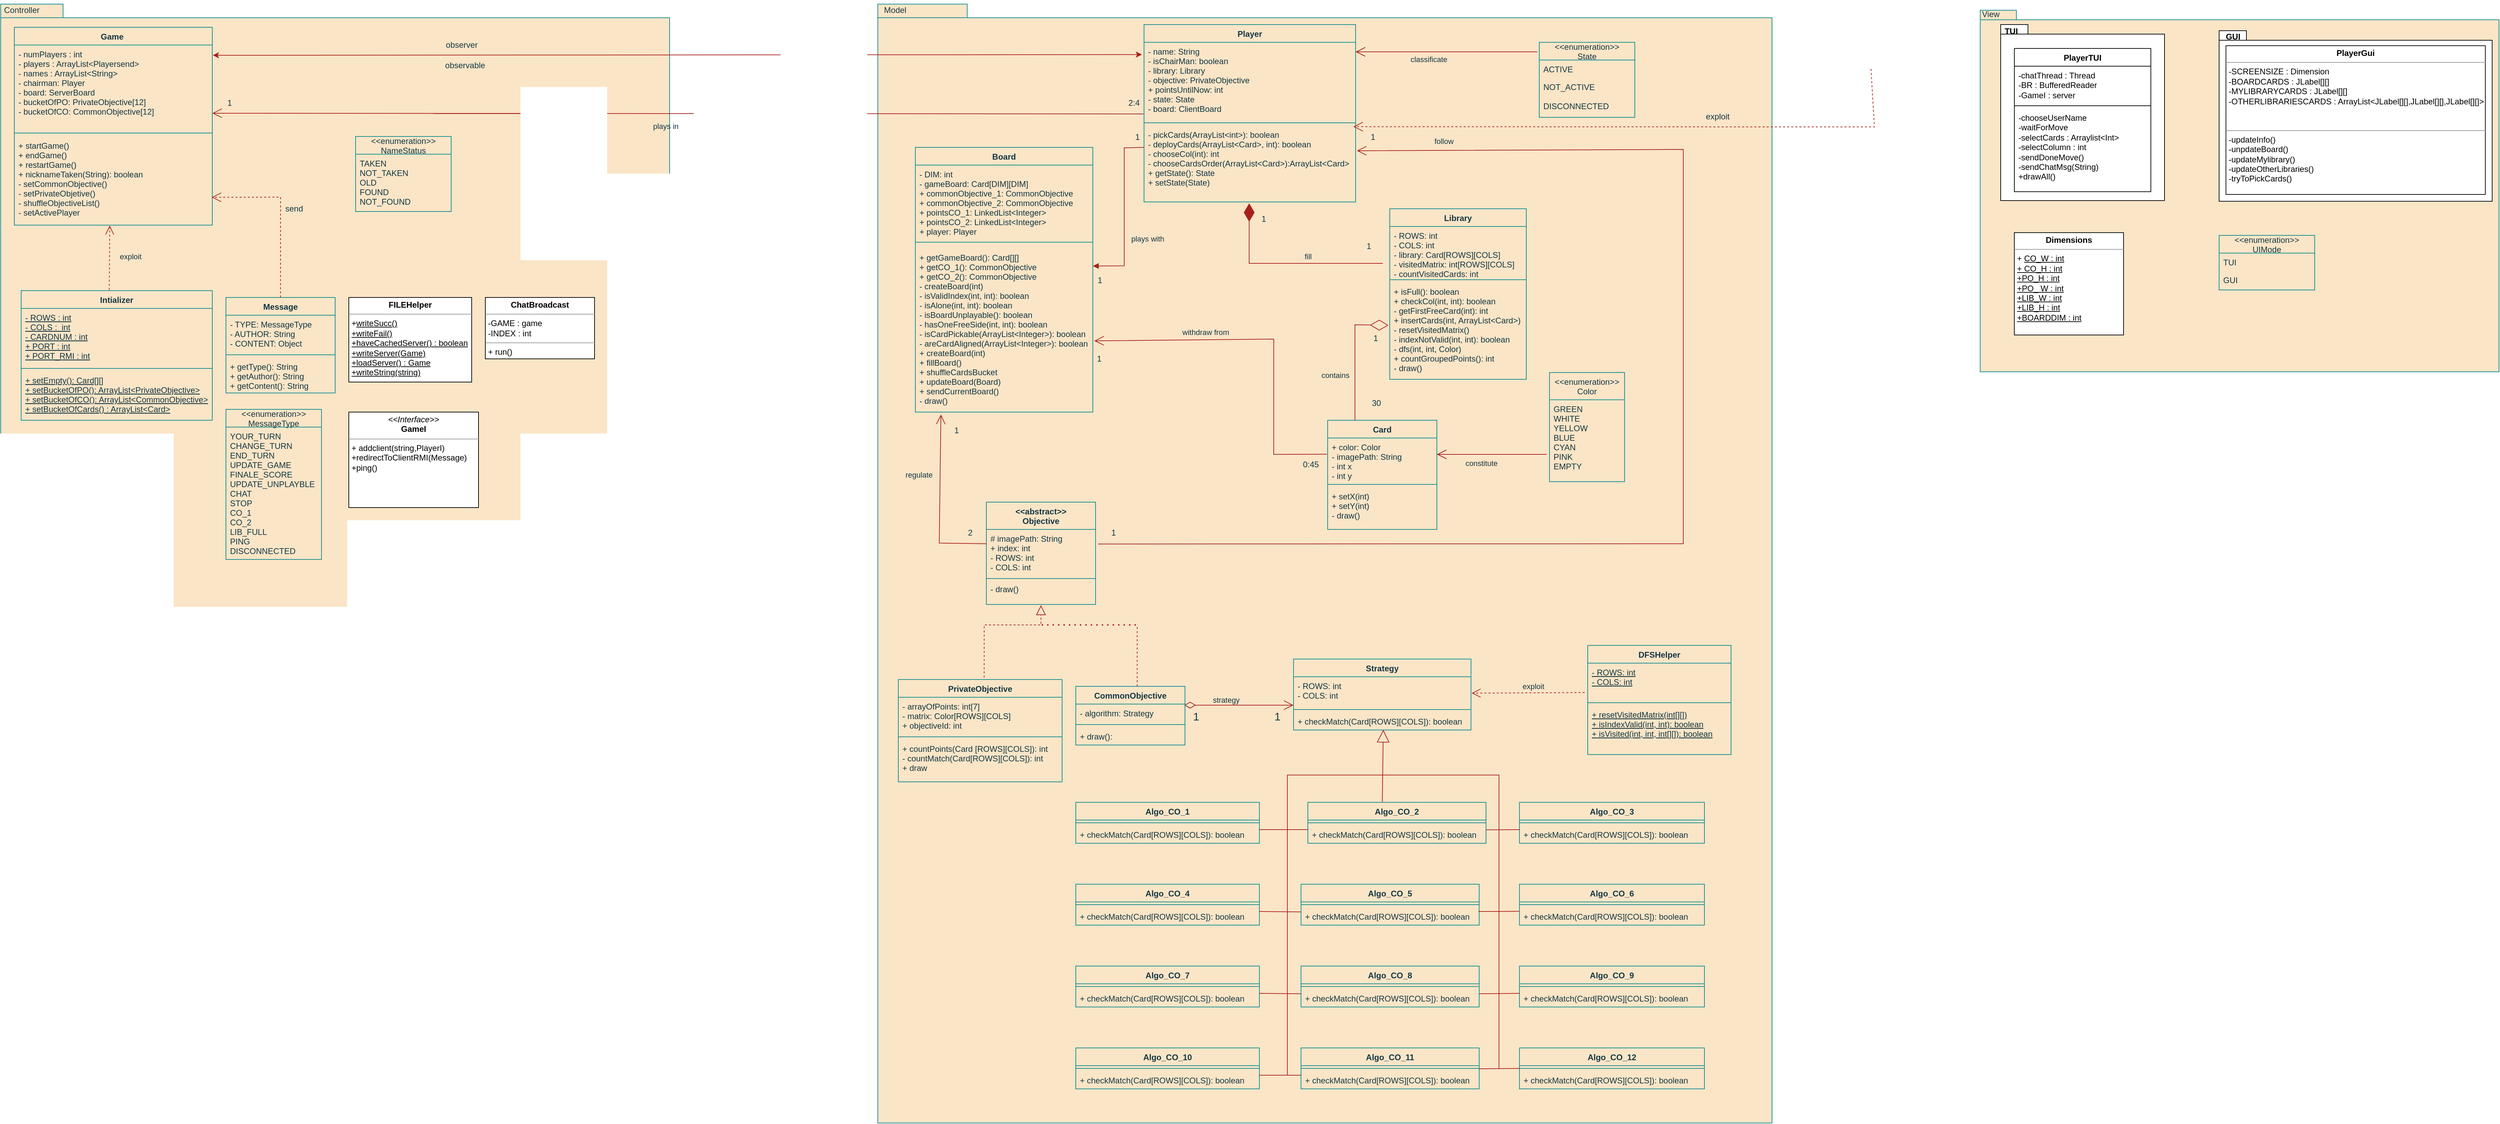 <mxfile version="21.2.1" type="device">
  <diagram id="C5RBs43oDa-KdzZeNtuy" name="Page-1">
    <mxGraphModel dx="753" dy="367" grid="1" gridSize="10" guides="1" tooltips="1" connect="1" arrows="1" fold="1" page="1" pageScale="1" pageWidth="5000" pageHeight="2000" background="#FFFFFF" math="0" shadow="0">
      <root>
        <mxCell id="WIyWlLk6GJQsqaUBKTNV-0" />
        <mxCell id="WIyWlLk6GJQsqaUBKTNV-1" parent="WIyWlLk6GJQsqaUBKTNV-0" />
        <mxCell id="SSxcXqiNUK--LgKjHi_6-20" value="" style="shape=folder;fontStyle=1;spacingTop=10;tabWidth=40;tabHeight=14;tabPosition=left;html=1;strokeColor=#0F8B8D;fontColor=#143642;fillColor=#FAE5C7;" parent="WIyWlLk6GJQsqaUBKTNV-1" vertex="1">
          <mxGeometry x="2980" y="95" width="760" height="530" as="geometry" />
        </mxCell>
        <mxCell id="nTzFyxAhzmFNUlLg8_nq-14" value="" style="shape=folder;fontStyle=1;spacingTop=10;tabWidth=50;tabHeight=20;tabPosition=left;html=1;labelBackgroundColor=none;fillColor=#FAE5C7;strokeColor=#0F8B8D;fontColor=#143642;" parent="WIyWlLk6GJQsqaUBKTNV-1" vertex="1">
          <mxGeometry x="1365" y="86" width="1310" height="1640" as="geometry" />
        </mxCell>
        <mxCell id="nTzFyxAhzmFNUlLg8_nq-11" value="" style="shape=folder;fontStyle=1;spacingTop=10;tabWidth=70;tabHeight=20;tabPosition=left;html=1;labelBackgroundColor=none;fillColor=#FAE5C7;strokeColor=#0F8B8D;fontColor=#143642;" parent="WIyWlLk6GJQsqaUBKTNV-1" vertex="1">
          <mxGeometry x="80" y="86" width="980" height="914" as="geometry" />
        </mxCell>
        <mxCell id="Mgfd83Ul1ALBCCJsqbtd-0" value="Game " style="swimlane;fontStyle=1;align=center;verticalAlign=top;childLayout=stackLayout;horizontal=1;startSize=26;horizontalStack=0;resizeParent=1;resizeParentMax=0;resizeLast=0;collapsible=1;marginBottom=0;rounded=0;labelBackgroundColor=none;fillColor=#FAE5C7;strokeColor=#0F8B8D;fontColor=#143642;" parent="WIyWlLk6GJQsqaUBKTNV-1" vertex="1">
          <mxGeometry x="100" y="120" width="290" height="290" as="geometry">
            <mxRectangle x="30" y="20" width="80" height="30" as="alternateBounds" />
          </mxGeometry>
        </mxCell>
        <mxCell id="Mgfd83Ul1ALBCCJsqbtd-1" value="- numPlayers : int&#xa;- players : ArrayList&lt;Playersend&gt;&#xa;- names : ArrayList&lt;String&gt;&#xa;- chairman: Player&#xa;- board: ServerBoard&#xa;- bucketOfPO: PrivateObjective[12]&#xa;- bucketOfCO: CommonObjective[12]" style="text;strokeColor=none;fillColor=none;align=left;verticalAlign=top;spacingLeft=4;spacingRight=4;overflow=hidden;rotatable=0;points=[[0,0.5],[1,0.5]];portConstraint=eastwest;fontStyle=0;rounded=0;labelBackgroundColor=none;fontColor=#143642;" parent="Mgfd83Ul1ALBCCJsqbtd-0" vertex="1">
          <mxGeometry y="26" width="290" height="124" as="geometry" />
        </mxCell>
        <mxCell id="Mgfd83Ul1ALBCCJsqbtd-2" value="" style="line;strokeWidth=1;fillColor=none;align=left;verticalAlign=middle;spacingTop=-1;spacingLeft=3;spacingRight=3;rotatable=0;labelPosition=right;points=[];portConstraint=eastwest;strokeColor=#0F8B8D;rounded=0;labelBackgroundColor=none;fontColor=#143642;" parent="Mgfd83Ul1ALBCCJsqbtd-0" vertex="1">
          <mxGeometry y="150" width="290" height="10" as="geometry" />
        </mxCell>
        <mxCell id="Mgfd83Ul1ALBCCJsqbtd-3" value="+ startGame()&#xa;+ endGame()&#xa;+ restartGame()&#xa;+ nicknameTaken(String): boolean&#xa;- setCommonObjective()&#xa;- setPrivateObjetive()&#xa;- shuffleObjectiveList()&#xa;- setActivePlayer" style="text;strokeColor=none;fillColor=none;align=left;verticalAlign=top;spacingLeft=4;spacingRight=4;overflow=hidden;rotatable=0;points=[[0,0.5],[1,0.5]];portConstraint=eastwest;rounded=0;labelBackgroundColor=none;fontColor=#143642;" parent="Mgfd83Ul1ALBCCJsqbtd-0" vertex="1">
          <mxGeometry y="160" width="290" height="130" as="geometry" />
        </mxCell>
        <mxCell id="Mgfd83Ul1ALBCCJsqbtd-8" value="Board" style="swimlane;fontStyle=1;align=center;verticalAlign=top;childLayout=stackLayout;horizontal=1;startSize=26;horizontalStack=0;resizeParent=1;resizeParentMax=0;resizeLast=0;collapsible=1;marginBottom=0;rounded=0;labelBackgroundColor=none;fillColor=#FAE5C7;strokeColor=#0F8B8D;fontColor=#143642;" parent="WIyWlLk6GJQsqaUBKTNV-1" vertex="1">
          <mxGeometry x="1420" y="296" width="260" height="388" as="geometry" />
        </mxCell>
        <mxCell id="Mgfd83Ul1ALBCCJsqbtd-9" value="- DIM: int&#xa;- gameBoard: Card[DIM][DIM]&#xa;+ commonObjective_1: CommonObjective &#xa;+ commonObjective_2: CommonObjective &#xa;+ pointsCO_1: LinkedList&lt;Integer&gt;&#xa;+ pointsCO_2: LinkedList&lt;Integer&gt;&#xa;+ player: Player" style="text;strokeColor=none;fillColor=none;align=left;verticalAlign=top;spacingLeft=4;spacingRight=4;overflow=hidden;rotatable=0;points=[[0,0.5],[1,0.5]];portConstraint=eastwest;rounded=0;labelBackgroundColor=none;fontColor=#143642;" parent="Mgfd83Ul1ALBCCJsqbtd-8" vertex="1">
          <mxGeometry y="26" width="260" height="104" as="geometry" />
        </mxCell>
        <mxCell id="Mgfd83Ul1ALBCCJsqbtd-10" value="" style="line;strokeWidth=1;fillColor=none;align=left;verticalAlign=middle;spacingTop=-1;spacingLeft=3;spacingRight=3;rotatable=0;labelPosition=right;points=[];portConstraint=eastwest;strokeColor=#0F8B8D;rounded=0;labelBackgroundColor=none;fontColor=#143642;" parent="Mgfd83Ul1ALBCCJsqbtd-8" vertex="1">
          <mxGeometry y="130" width="260" height="18" as="geometry" />
        </mxCell>
        <mxCell id="Mgfd83Ul1ALBCCJsqbtd-11" value="+ getGameBoard(): Card[][]&#xa;+ getCO_1(): CommonObjective&#xa;+ getCO_2(): CommonObjective&#xa;- createBoard(int)&#xa;- isValidIndex(int, int): boolean&#xa;- isAlone(int, int): boolean&#xa;- isBoardUnplayable(): boolean&#xa;- hasOneFreeSide(int, int): boolean&#xa;- isCardPickable(ArrayList&lt;Integer&gt;): boolean&#xa;- areCardAligned(ArrayList&lt;Integer&gt;): boolean&#xa;+ createBoard(int)&#xa;+ fillBoard()&#xa;+ shuffleCardsBucket&#xa;+ updateBoard(Board)&#xa;+ sendCurrentBoard()  &#xa;- draw()" style="text;strokeColor=none;fillColor=none;align=left;verticalAlign=top;spacingLeft=4;spacingRight=4;overflow=hidden;rotatable=0;points=[[0,0.5],[1,0.5]];portConstraint=eastwest;rounded=0;labelBackgroundColor=none;fontColor=#143642;" parent="Mgfd83Ul1ALBCCJsqbtd-8" vertex="1">
          <mxGeometry y="148" width="260" height="240" as="geometry" />
        </mxCell>
        <mxCell id="Mgfd83Ul1ALBCCJsqbtd-13" value="Player" style="swimlane;fontStyle=1;align=center;verticalAlign=top;childLayout=stackLayout;horizontal=1;startSize=26;horizontalStack=0;resizeParent=1;resizeParentMax=0;resizeLast=0;collapsible=1;marginBottom=0;rounded=0;labelBackgroundColor=none;fillColor=#FAE5C7;strokeColor=#0F8B8D;fontColor=#143642;" parent="WIyWlLk6GJQsqaUBKTNV-1" vertex="1">
          <mxGeometry x="1755" y="116" width="310" height="260" as="geometry" />
        </mxCell>
        <mxCell id="Mgfd83Ul1ALBCCJsqbtd-14" value="- name: String&#xa;- isChairMan: boolean&#xa;- library: Library&#xa;- objective: PrivateObjective&#xa;+ pointsUntilNow: int&#xa;- state: State&#xa;- board: ClientBoard" style="text;strokeColor=none;fillColor=none;align=left;verticalAlign=top;spacingLeft=4;spacingRight=4;overflow=hidden;rotatable=0;points=[[0,0.5],[1,0.5]];portConstraint=eastwest;rounded=0;labelBackgroundColor=none;fontColor=#143642;" parent="Mgfd83Ul1ALBCCJsqbtd-13" vertex="1">
          <mxGeometry y="26" width="310" height="114" as="geometry" />
        </mxCell>
        <mxCell id="Mgfd83Ul1ALBCCJsqbtd-15" value="" style="line;strokeWidth=1;fillColor=none;align=left;verticalAlign=middle;spacingTop=-1;spacingLeft=3;spacingRight=3;rotatable=0;labelPosition=right;points=[];portConstraint=eastwest;strokeColor=#0F8B8D;rounded=0;labelBackgroundColor=none;fontColor=#143642;" parent="Mgfd83Ul1ALBCCJsqbtd-13" vertex="1">
          <mxGeometry y="140" width="310" height="8" as="geometry" />
        </mxCell>
        <mxCell id="Mgfd83Ul1ALBCCJsqbtd-16" value="- pickCards(ArrayList&lt;int&gt;): boolean&#xa;- deployCards(ArrayList&lt;Card&gt;, int): boolean&#xa;- chooseCol(int): int&#xa;- chooseCardsOrder(ArrayList&lt;Card&gt;):ArrayList&lt;Card&gt;&#xa;+ getState(): State&#xa;+ setState(State)" style="text;strokeColor=none;fillColor=none;align=left;verticalAlign=top;spacingLeft=4;spacingRight=4;overflow=hidden;rotatable=0;points=[[0,0.5],[1,0.5]];portConstraint=eastwest;rounded=0;labelBackgroundColor=none;fontColor=#143642;" parent="Mgfd83Ul1ALBCCJsqbtd-13" vertex="1">
          <mxGeometry y="148" width="310" height="112" as="geometry" />
        </mxCell>
        <mxCell id="W-shWDO9MT4DzFma6A6Y-0" value="Library" style="swimlane;fontStyle=1;align=center;verticalAlign=top;childLayout=stackLayout;horizontal=1;startSize=26;horizontalStack=0;resizeParent=1;resizeParentMax=0;resizeLast=0;collapsible=1;marginBottom=0;rounded=0;labelBackgroundColor=none;fillColor=#FAE5C7;strokeColor=#0F8B8D;fontColor=#143642;" parent="WIyWlLk6GJQsqaUBKTNV-1" vertex="1">
          <mxGeometry x="2115" y="386" width="200" height="250" as="geometry" />
        </mxCell>
        <mxCell id="W-shWDO9MT4DzFma6A6Y-1" value="- ROWS: int&#xa;- COLS: int&#xa;- library: Card[ROWS][COLS]&#xa;- visitedMatrix: int[ROWS][COLS]&#xa;- countVisitedCards: int" style="text;strokeColor=none;fillColor=none;align=left;verticalAlign=top;spacingLeft=4;spacingRight=4;overflow=hidden;rotatable=0;points=[[0,0.5],[1,0.5]];portConstraint=eastwest;rounded=0;labelBackgroundColor=none;fontColor=#143642;" parent="W-shWDO9MT4DzFma6A6Y-0" vertex="1">
          <mxGeometry y="26" width="200" height="74" as="geometry" />
        </mxCell>
        <mxCell id="W-shWDO9MT4DzFma6A6Y-2" value="" style="line;strokeWidth=1;fillColor=none;align=left;verticalAlign=middle;spacingTop=-1;spacingLeft=3;spacingRight=3;rotatable=0;labelPosition=right;points=[];portConstraint=eastwest;strokeColor=#0F8B8D;rounded=0;labelBackgroundColor=none;fontColor=#143642;" parent="W-shWDO9MT4DzFma6A6Y-0" vertex="1">
          <mxGeometry y="100" width="200" height="8" as="geometry" />
        </mxCell>
        <mxCell id="W-shWDO9MT4DzFma6A6Y-3" value="+ isFull(): boolean&#xa;+ checkCol(int, int): boolean&#xa;- getFirstFreeCard(int): int&#xa;+ insertCards(int, ArrayList&lt;Card&gt;)&#xa;- resetVisitedMatrix()&#xa;- indexNotValid(int, int): boolean&#xa;- dfs(int, int, Color)&#xa;+ countGroupedPoints(): int&#xa;- draw()" style="text;strokeColor=none;fillColor=none;align=left;verticalAlign=top;spacingLeft=4;spacingRight=4;overflow=hidden;rotatable=0;points=[[0,0.5],[1,0.5]];portConstraint=eastwest;rounded=0;labelBackgroundColor=none;fontColor=#143642;" parent="W-shWDO9MT4DzFma6A6Y-0" vertex="1">
          <mxGeometry y="108" width="200" height="142" as="geometry" />
        </mxCell>
        <mxCell id="W-shWDO9MT4DzFma6A6Y-10" value="Card" style="swimlane;fontStyle=1;align=center;verticalAlign=top;childLayout=stackLayout;horizontal=1;startSize=26;horizontalStack=0;resizeParent=1;resizeParentMax=0;resizeLast=0;collapsible=1;marginBottom=0;rounded=0;labelBackgroundColor=none;fillColor=#FAE5C7;strokeColor=#0F8B8D;fontColor=#143642;" parent="WIyWlLk6GJQsqaUBKTNV-1" vertex="1">
          <mxGeometry x="2024" y="696" width="160" height="160" as="geometry" />
        </mxCell>
        <mxCell id="W-shWDO9MT4DzFma6A6Y-11" value="+ color: Color&#xa;- imagePath: String&#xa;- int x&#xa;- int y&#xa;" style="text;strokeColor=none;fillColor=none;align=left;verticalAlign=top;spacingLeft=4;spacingRight=4;overflow=hidden;rotatable=0;points=[[0,0.5],[1,0.5]];portConstraint=eastwest;rounded=0;labelBackgroundColor=none;fontColor=#143642;" parent="W-shWDO9MT4DzFma6A6Y-10" vertex="1">
          <mxGeometry y="26" width="160" height="64" as="geometry" />
        </mxCell>
        <mxCell id="W-shWDO9MT4DzFma6A6Y-12" value="" style="line;strokeWidth=1;fillColor=none;align=left;verticalAlign=middle;spacingTop=-1;spacingLeft=3;spacingRight=3;rotatable=0;labelPosition=right;points=[];portConstraint=eastwest;strokeColor=#0F8B8D;rounded=0;labelBackgroundColor=none;fontColor=#143642;" parent="W-shWDO9MT4DzFma6A6Y-10" vertex="1">
          <mxGeometry y="90" width="160" height="8" as="geometry" />
        </mxCell>
        <mxCell id="W-shWDO9MT4DzFma6A6Y-13" value="+ setX(int)&#xa;+ setY(int)&#xa;- draw()&#xa;" style="text;strokeColor=none;fillColor=none;align=left;verticalAlign=top;spacingLeft=4;spacingRight=4;overflow=hidden;rotatable=0;points=[[0,0.5],[1,0.5]];portConstraint=eastwest;rounded=0;labelBackgroundColor=none;fontColor=#143642;" parent="W-shWDO9MT4DzFma6A6Y-10" vertex="1">
          <mxGeometry y="98" width="160" height="62" as="geometry" />
        </mxCell>
        <mxCell id="W-shWDO9MT4DzFma6A6Y-14" value="&lt;&lt;enumeration&gt;&gt;&#xa;Color" style="swimlane;fontStyle=0;childLayout=stackLayout;horizontal=1;startSize=40;fillColor=none;horizontalStack=0;resizeParent=1;resizeParentMax=0;resizeLast=0;collapsible=1;marginBottom=0;rounded=0;labelBackgroundColor=none;strokeColor=#0F8B8D;fontColor=#143642;" parent="WIyWlLk6GJQsqaUBKTNV-1" vertex="1">
          <mxGeometry x="2349" y="626" width="110" height="160" as="geometry" />
        </mxCell>
        <mxCell id="W-shWDO9MT4DzFma6A6Y-15" value="GREEN&#xa;WHITE&#xa;YELLOW&#xa;BLUE&#xa;CYAN&#xa;PINK&#xa;EMPTY" style="text;strokeColor=none;fillColor=none;align=left;verticalAlign=top;spacingLeft=4;spacingRight=4;overflow=hidden;rotatable=0;points=[[0,0.5],[1,0.5]];portConstraint=eastwest;rounded=0;labelBackgroundColor=none;fontColor=#143642;" parent="W-shWDO9MT4DzFma6A6Y-14" vertex="1">
          <mxGeometry y="40" width="110" height="120" as="geometry" />
        </mxCell>
        <mxCell id="W-shWDO9MT4DzFma6A6Y-20" value="" style="endArrow=open;endFill=1;endSize=12;html=1;rounded=0;labelBackgroundColor=none;strokeColor=#A8201A;fontColor=#143642;" parent="WIyWlLk6GJQsqaUBKTNV-1" edge="1">
          <mxGeometry width="160" relative="1" as="geometry">
            <mxPoint x="2345" y="746" as="sourcePoint" />
            <mxPoint x="2184" y="746" as="targetPoint" />
            <Array as="points">
              <mxPoint x="2333" y="746" />
              <mxPoint x="2254" y="746" />
            </Array>
          </mxGeometry>
        </mxCell>
        <mxCell id="sbjhCUEC5wQFAyR_Rim3-13" value="constitute" style="edgeLabel;html=1;align=center;verticalAlign=middle;resizable=0;points=[];labelBackgroundColor=none;fontColor=#143642;rounded=0;" parent="W-shWDO9MT4DzFma6A6Y-20" vertex="1" connectable="0">
          <mxGeometry x="0.191" relative="1" as="geometry">
            <mxPoint y="13" as="offset" />
          </mxGeometry>
        </mxCell>
        <mxCell id="W-shWDO9MT4DzFma6A6Y-22" value="" style="endArrow=open;endFill=1;endSize=12;html=1;rounded=0;exitX=0.979;exitY=-0.009;exitDx=0;exitDy=0;exitPerimeter=0;entryX=1.008;entryY=0.565;entryDx=0;entryDy=0;labelBackgroundColor=none;strokeColor=#A8201A;fontColor=#143642;entryPerimeter=0;" parent="WIyWlLk6GJQsqaUBKTNV-1" source="Y6HEwSbdjoRSRPUhXtkS-57" target="Mgfd83Ul1ALBCCJsqbtd-11" edge="1">
          <mxGeometry width="160" relative="1" as="geometry">
            <mxPoint x="1914" y="436" as="sourcePoint" />
            <mxPoint x="1874" y="656" as="targetPoint" />
            <Array as="points">
              <mxPoint x="1945" y="746" />
              <mxPoint x="1945" y="577" />
            </Array>
          </mxGeometry>
        </mxCell>
        <mxCell id="sbjhCUEC5wQFAyR_Rim3-4" value="withdraw from" style="edgeLabel;html=1;align=center;verticalAlign=middle;resizable=0;points=[];labelBackgroundColor=none;fontColor=#143642;rounded=0;" parent="W-shWDO9MT4DzFma6A6Y-22" vertex="1" connectable="0">
          <mxGeometry x="0.158" y="2" relative="1" as="geometry">
            <mxPoint x="-52" y="-13" as="offset" />
          </mxGeometry>
        </mxCell>
        <mxCell id="W-shWDO9MT4DzFma6A6Y-27" value="&lt;&lt;abstract&gt;&gt;&#xa;Objective" style="swimlane;fontStyle=1;align=center;verticalAlign=top;childLayout=stackLayout;horizontal=1;startSize=40;horizontalStack=0;resizeParent=1;resizeParentMax=0;resizeLast=0;collapsible=1;marginBottom=0;rounded=0;labelBackgroundColor=none;fillColor=#FAE5C7;strokeColor=#0F8B8D;fontColor=#143642;" parent="WIyWlLk6GJQsqaUBKTNV-1" vertex="1">
          <mxGeometry x="1524" y="816" width="160" height="150" as="geometry" />
        </mxCell>
        <mxCell id="W-shWDO9MT4DzFma6A6Y-28" value="# imagePath: String &#xa;+ index: int &#xa;- ROWS: int&#xa;- COLS: int" style="text;strokeColor=none;fillColor=none;align=left;verticalAlign=top;spacingLeft=4;spacingRight=4;overflow=hidden;rotatable=0;points=[[0,0.5],[1,0.5]];portConstraint=eastwest;rounded=0;labelBackgroundColor=none;fontColor=#143642;" parent="W-shWDO9MT4DzFma6A6Y-27" vertex="1">
          <mxGeometry y="40" width="160" height="70" as="geometry" />
        </mxCell>
        <mxCell id="W-shWDO9MT4DzFma6A6Y-29" value="" style="line;strokeWidth=1;fillColor=none;align=left;verticalAlign=middle;spacingTop=-1;spacingLeft=3;spacingRight=3;rotatable=0;labelPosition=right;points=[];portConstraint=eastwest;strokeColor=#0F8B8D;rounded=0;labelBackgroundColor=none;fontColor=#143642;" parent="W-shWDO9MT4DzFma6A6Y-27" vertex="1">
          <mxGeometry y="110" width="160" height="4" as="geometry" />
        </mxCell>
        <mxCell id="W-shWDO9MT4DzFma6A6Y-30" value="- draw()" style="text;strokeColor=none;fillColor=none;align=left;verticalAlign=top;spacingLeft=4;spacingRight=4;overflow=hidden;rotatable=0;points=[[0,0.5],[1,0.5]];portConstraint=eastwest;rounded=0;labelBackgroundColor=none;fontColor=#143642;" parent="W-shWDO9MT4DzFma6A6Y-27" vertex="1">
          <mxGeometry y="114" width="160" height="36" as="geometry" />
        </mxCell>
        <mxCell id="W-shWDO9MT4DzFma6A6Y-40" value="PrivateObjective" style="swimlane;fontStyle=1;align=center;verticalAlign=top;childLayout=stackLayout;horizontal=1;startSize=26;horizontalStack=0;resizeParent=1;resizeParentMax=0;resizeLast=0;collapsible=1;marginBottom=0;rounded=0;labelBackgroundColor=none;fillColor=#FAE5C7;strokeColor=#0F8B8D;fontColor=#143642;" parent="WIyWlLk6GJQsqaUBKTNV-1" vertex="1">
          <mxGeometry x="1395" y="1076" width="240" height="150" as="geometry" />
        </mxCell>
        <mxCell id="W-shWDO9MT4DzFma6A6Y-41" value="- arrayOfPoints: int[7]&#xa;- matrix: Color[ROWS][COLS]&#xa;+ objectiveId: int" style="text;strokeColor=none;fillColor=none;align=left;verticalAlign=top;spacingLeft=4;spacingRight=4;overflow=hidden;rotatable=0;points=[[0,0.5],[1,0.5]];portConstraint=eastwest;rounded=0;labelBackgroundColor=none;fontColor=#143642;" parent="W-shWDO9MT4DzFma6A6Y-40" vertex="1">
          <mxGeometry y="26" width="240" height="54" as="geometry" />
        </mxCell>
        <mxCell id="W-shWDO9MT4DzFma6A6Y-42" value="" style="line;strokeWidth=1;fillColor=none;align=left;verticalAlign=middle;spacingTop=-1;spacingLeft=3;spacingRight=3;rotatable=0;labelPosition=right;points=[];portConstraint=eastwest;strokeColor=#0F8B8D;rounded=0;labelBackgroundColor=none;fontColor=#143642;" parent="W-shWDO9MT4DzFma6A6Y-40" vertex="1">
          <mxGeometry y="80" width="240" height="8" as="geometry" />
        </mxCell>
        <mxCell id="W-shWDO9MT4DzFma6A6Y-43" value="+ countPoints(Card [ROWS][COLS]): int&#xa;- countMatch(Card[ROWS][COLS]): int&#xa;+ draw" style="text;strokeColor=none;fillColor=none;align=left;verticalAlign=top;spacingLeft=4;spacingRight=4;overflow=hidden;rotatable=0;points=[[0,0.5],[1,0.5]];portConstraint=eastwest;rounded=0;labelBackgroundColor=none;fontColor=#143642;" parent="W-shWDO9MT4DzFma6A6Y-40" vertex="1">
          <mxGeometry y="88" width="240" height="62" as="geometry" />
        </mxCell>
        <mxCell id="W-shWDO9MT4DzFma6A6Y-76" value="Algo_CO_2" style="swimlane;fontStyle=1;align=center;verticalAlign=top;childLayout=stackLayout;horizontal=1;startSize=26;horizontalStack=0;resizeParent=1;resizeParentMax=0;resizeLast=0;collapsible=1;marginBottom=0;rounded=0;labelBackgroundColor=none;fillColor=#FAE5C7;strokeColor=#0F8B8D;fontColor=#143642;" parent="WIyWlLk6GJQsqaUBKTNV-1" vertex="1">
          <mxGeometry x="1995" y="1256" width="261" height="60" as="geometry" />
        </mxCell>
        <mxCell id="W-shWDO9MT4DzFma6A6Y-78" value="" style="line;strokeWidth=1;fillColor=none;align=left;verticalAlign=middle;spacingTop=-1;spacingLeft=3;spacingRight=3;rotatable=0;labelPosition=right;points=[];portConstraint=eastwest;strokeColor=#0F8B8D;rounded=0;labelBackgroundColor=none;fontColor=#143642;" parent="W-shWDO9MT4DzFma6A6Y-76" vertex="1">
          <mxGeometry y="26" width="261" height="8" as="geometry" />
        </mxCell>
        <mxCell id="WhVy480qOBjxfBd9q4s9-7" value="+ checkMatch(Card[ROWS][COLS]): boolean" style="text;strokeColor=none;fillColor=none;align=left;verticalAlign=top;spacingLeft=4;spacingRight=4;overflow=hidden;rotatable=0;points=[[0,0.5],[1,0.5]];portConstraint=eastwest;rounded=0;labelBackgroundColor=none;fontColor=#143642;" parent="W-shWDO9MT4DzFma6A6Y-76" vertex="1">
          <mxGeometry y="34" width="261" height="26" as="geometry" />
        </mxCell>
        <mxCell id="l9PI8_7-ofRsT48dgpmU-10" value="Algo_CO_5&#xa;" style="swimlane;fontStyle=1;align=center;verticalAlign=top;childLayout=stackLayout;horizontal=1;startSize=26;horizontalStack=0;resizeParent=1;resizeParentMax=0;resizeLast=0;collapsible=1;marginBottom=0;rounded=0;labelBackgroundColor=none;fillColor=#FAE5C7;strokeColor=#0F8B8D;fontColor=#143642;" parent="WIyWlLk6GJQsqaUBKTNV-1" vertex="1">
          <mxGeometry x="1985" y="1376" width="261" height="60" as="geometry" />
        </mxCell>
        <mxCell id="l9PI8_7-ofRsT48dgpmU-11" value="" style="line;strokeWidth=1;fillColor=none;align=left;verticalAlign=middle;spacingTop=-1;spacingLeft=3;spacingRight=3;rotatable=0;labelPosition=right;points=[];portConstraint=eastwest;strokeColor=#0F8B8D;rounded=0;labelBackgroundColor=none;fontColor=#143642;" parent="l9PI8_7-ofRsT48dgpmU-10" vertex="1">
          <mxGeometry y="26" width="261" height="8" as="geometry" />
        </mxCell>
        <mxCell id="WhVy480qOBjxfBd9q4s9-5" value="+ checkMatch(Card[ROWS][COLS]): boolean" style="text;strokeColor=none;fillColor=none;align=left;verticalAlign=top;spacingLeft=4;spacingRight=4;overflow=hidden;rotatable=0;points=[[0,0.5],[1,0.5]];portConstraint=eastwest;rounded=0;labelBackgroundColor=none;fontColor=#143642;" parent="l9PI8_7-ofRsT48dgpmU-10" vertex="1">
          <mxGeometry y="34" width="261" height="26" as="geometry" />
        </mxCell>
        <mxCell id="l9PI8_7-ofRsT48dgpmU-13" value="Algo_CO_8" style="swimlane;fontStyle=1;align=center;verticalAlign=top;childLayout=stackLayout;horizontal=1;startSize=26;horizontalStack=0;resizeParent=1;resizeParentMax=0;resizeLast=0;collapsible=1;marginBottom=0;rounded=0;labelBackgroundColor=none;fillColor=#FAE5C7;strokeColor=#0F8B8D;fontColor=#143642;" parent="WIyWlLk6GJQsqaUBKTNV-1" vertex="1">
          <mxGeometry x="1985" y="1496" width="261" height="60" as="geometry" />
        </mxCell>
        <mxCell id="l9PI8_7-ofRsT48dgpmU-14" value="" style="line;strokeWidth=1;fillColor=none;align=left;verticalAlign=middle;spacingTop=-1;spacingLeft=3;spacingRight=3;rotatable=0;labelPosition=right;points=[];portConstraint=eastwest;strokeColor=#0F8B8D;rounded=0;labelBackgroundColor=none;fontColor=#143642;" parent="l9PI8_7-ofRsT48dgpmU-13" vertex="1">
          <mxGeometry y="26" width="261" height="8" as="geometry" />
        </mxCell>
        <mxCell id="WhVy480qOBjxfBd9q4s9-2" value="+ checkMatch(Card[ROWS][COLS]): boolean" style="text;strokeColor=none;fillColor=none;align=left;verticalAlign=top;spacingLeft=4;spacingRight=4;overflow=hidden;rotatable=0;points=[[0,0.5],[1,0.5]];portConstraint=eastwest;rounded=0;labelBackgroundColor=none;fontColor=#143642;" parent="l9PI8_7-ofRsT48dgpmU-13" vertex="1">
          <mxGeometry y="34" width="261" height="26" as="geometry" />
        </mxCell>
        <mxCell id="l9PI8_7-ofRsT48dgpmU-16" value="Algo_CO_9&#xa;" style="swimlane;fontStyle=1;align=center;verticalAlign=top;childLayout=stackLayout;horizontal=1;startSize=26;horizontalStack=0;resizeParent=1;resizeParentMax=0;resizeLast=0;collapsible=1;marginBottom=0;rounded=0;labelBackgroundColor=none;fillColor=#FAE5C7;strokeColor=#0F8B8D;fontColor=#143642;" parent="WIyWlLk6GJQsqaUBKTNV-1" vertex="1">
          <mxGeometry x="2305" y="1496" width="271" height="60" as="geometry" />
        </mxCell>
        <mxCell id="l9PI8_7-ofRsT48dgpmU-17" value="" style="line;strokeWidth=1;fillColor=none;align=left;verticalAlign=middle;spacingTop=-1;spacingLeft=3;spacingRight=3;rotatable=0;labelPosition=right;points=[];portConstraint=eastwest;strokeColor=#0F8B8D;rounded=0;labelBackgroundColor=none;fontColor=#143642;" parent="l9PI8_7-ofRsT48dgpmU-16" vertex="1">
          <mxGeometry y="26" width="271" height="8" as="geometry" />
        </mxCell>
        <mxCell id="WhVy480qOBjxfBd9q4s9-3" value="+ checkMatch(Card[ROWS][COLS]): boolean" style="text;strokeColor=none;fillColor=none;align=left;verticalAlign=top;spacingLeft=4;spacingRight=4;overflow=hidden;rotatable=0;points=[[0,0.5],[1,0.5]];portConstraint=eastwest;rounded=0;labelBackgroundColor=none;fontColor=#143642;" parent="l9PI8_7-ofRsT48dgpmU-16" vertex="1">
          <mxGeometry y="34" width="271" height="26" as="geometry" />
        </mxCell>
        <mxCell id="l9PI8_7-ofRsT48dgpmU-19" value="Algo_CO_6" style="swimlane;fontStyle=1;align=center;verticalAlign=top;childLayout=stackLayout;horizontal=1;startSize=26;horizontalStack=0;resizeParent=1;resizeParentMax=0;resizeLast=0;collapsible=1;marginBottom=0;rounded=0;labelBackgroundColor=none;fillColor=#FAE5C7;strokeColor=#0F8B8D;fontColor=#143642;" parent="WIyWlLk6GJQsqaUBKTNV-1" vertex="1">
          <mxGeometry x="2305" y="1376" width="271" height="60" as="geometry" />
        </mxCell>
        <mxCell id="l9PI8_7-ofRsT48dgpmU-20" value="" style="line;strokeWidth=1;fillColor=none;align=left;verticalAlign=middle;spacingTop=-1;spacingLeft=3;spacingRight=3;rotatable=0;labelPosition=right;points=[];portConstraint=eastwest;strokeColor=#0F8B8D;rounded=0;labelBackgroundColor=none;fontColor=#143642;" parent="l9PI8_7-ofRsT48dgpmU-19" vertex="1">
          <mxGeometry y="26" width="271" height="8" as="geometry" />
        </mxCell>
        <mxCell id="WhVy480qOBjxfBd9q4s9-4" value="+ checkMatch(Card[ROWS][COLS]): boolean" style="text;strokeColor=none;fillColor=none;align=left;verticalAlign=top;spacingLeft=4;spacingRight=4;overflow=hidden;rotatable=0;points=[[0,0.5],[1,0.5]];portConstraint=eastwest;rounded=0;labelBackgroundColor=none;fontColor=#143642;" parent="l9PI8_7-ofRsT48dgpmU-19" vertex="1">
          <mxGeometry y="34" width="271" height="26" as="geometry" />
        </mxCell>
        <mxCell id="l9PI8_7-ofRsT48dgpmU-22" value="Algo_CO_3" style="swimlane;fontStyle=1;align=center;verticalAlign=top;childLayout=stackLayout;horizontal=1;startSize=26;horizontalStack=0;resizeParent=1;resizeParentMax=0;resizeLast=0;collapsible=1;marginBottom=0;movable=1;resizable=1;rotatable=1;deletable=1;editable=1;connectable=1;rounded=0;labelBackgroundColor=none;fillColor=#FAE5C7;strokeColor=#0F8B8D;fontColor=#143642;" parent="WIyWlLk6GJQsqaUBKTNV-1" vertex="1">
          <mxGeometry x="2305" y="1256" width="271" height="60" as="geometry" />
        </mxCell>
        <mxCell id="l9PI8_7-ofRsT48dgpmU-23" value="" style="line;strokeWidth=1;fillColor=none;align=left;verticalAlign=middle;spacingTop=-1;spacingLeft=3;spacingRight=3;rotatable=0;labelPosition=right;points=[];portConstraint=eastwest;strokeColor=#0F8B8D;rounded=0;labelBackgroundColor=none;fontColor=#143642;" parent="l9PI8_7-ofRsT48dgpmU-22" vertex="1">
          <mxGeometry y="26" width="271" height="8" as="geometry" />
        </mxCell>
        <mxCell id="WhVy480qOBjxfBd9q4s9-6" value="+ checkMatch(Card[ROWS][COLS]): boolean" style="text;strokeColor=none;fillColor=none;align=left;verticalAlign=top;spacingLeft=4;spacingRight=4;overflow=hidden;rotatable=0;points=[[0,0.5],[1,0.5]];portConstraint=eastwest;rounded=0;labelBackgroundColor=none;fontColor=#143642;" parent="l9PI8_7-ofRsT48dgpmU-22" vertex="1">
          <mxGeometry y="34" width="271" height="26" as="geometry" />
        </mxCell>
        <mxCell id="l9PI8_7-ofRsT48dgpmU-28" value="Algo_CO_10" style="swimlane;fontStyle=1;align=center;verticalAlign=top;childLayout=stackLayout;horizontal=1;startSize=26;horizontalStack=0;resizeParent=1;resizeParentMax=0;resizeLast=0;collapsible=1;marginBottom=0;rounded=0;labelBackgroundColor=none;fillColor=#FAE5C7;strokeColor=#0F8B8D;fontColor=#143642;" parent="WIyWlLk6GJQsqaUBKTNV-1" vertex="1">
          <mxGeometry x="1655" y="1616" width="269" height="60" as="geometry" />
        </mxCell>
        <mxCell id="l9PI8_7-ofRsT48dgpmU-29" value="" style="line;strokeWidth=1;fillColor=none;align=left;verticalAlign=middle;spacingTop=-1;spacingLeft=3;spacingRight=3;rotatable=0;labelPosition=right;points=[];portConstraint=eastwest;strokeColor=#0F8B8D;rounded=0;labelBackgroundColor=none;fontColor=#143642;" parent="l9PI8_7-ofRsT48dgpmU-28" vertex="1">
          <mxGeometry y="26" width="269" height="8" as="geometry" />
        </mxCell>
        <mxCell id="WhVy480qOBjxfBd9q4s9-11" value="+ checkMatch(Card[ROWS][COLS]): boolean" style="text;strokeColor=none;fillColor=none;align=left;verticalAlign=top;spacingLeft=4;spacingRight=4;overflow=hidden;rotatable=0;points=[[0,0.5],[1,0.5]];portConstraint=eastwest;rounded=0;labelBackgroundColor=none;fontColor=#143642;" parent="l9PI8_7-ofRsT48dgpmU-28" vertex="1">
          <mxGeometry y="34" width="269" height="26" as="geometry" />
        </mxCell>
        <mxCell id="l9PI8_7-ofRsT48dgpmU-31" value="Algo_CO_7" style="swimlane;fontStyle=1;align=center;verticalAlign=top;childLayout=stackLayout;horizontal=1;startSize=26;horizontalStack=0;resizeParent=1;resizeParentMax=0;resizeLast=0;collapsible=1;marginBottom=0;rounded=0;labelBackgroundColor=none;fillColor=#FAE5C7;strokeColor=#0F8B8D;fontColor=#143642;" parent="WIyWlLk6GJQsqaUBKTNV-1" vertex="1">
          <mxGeometry x="1655" y="1496" width="269" height="60" as="geometry" />
        </mxCell>
        <mxCell id="l9PI8_7-ofRsT48dgpmU-32" value="" style="line;strokeWidth=1;fillColor=none;align=left;verticalAlign=middle;spacingTop=-1;spacingLeft=3;spacingRight=3;rotatable=0;labelPosition=right;points=[];portConstraint=eastwest;strokeColor=#0F8B8D;rounded=0;labelBackgroundColor=none;fontColor=#143642;" parent="l9PI8_7-ofRsT48dgpmU-31" vertex="1">
          <mxGeometry y="26" width="269" height="8" as="geometry" />
        </mxCell>
        <mxCell id="WhVy480qOBjxfBd9q4s9-8" value="+ checkMatch(Card[ROWS][COLS]): boolean" style="text;strokeColor=none;fillColor=none;align=left;verticalAlign=top;spacingLeft=4;spacingRight=4;overflow=hidden;rotatable=0;points=[[0,0.5],[1,0.5]];portConstraint=eastwest;rounded=0;labelBackgroundColor=none;fontColor=#143642;" parent="l9PI8_7-ofRsT48dgpmU-31" vertex="1">
          <mxGeometry y="34" width="269" height="26" as="geometry" />
        </mxCell>
        <mxCell id="l9PI8_7-ofRsT48dgpmU-34" value="Algo_CO_4" style="swimlane;fontStyle=1;align=center;verticalAlign=top;childLayout=stackLayout;horizontal=1;startSize=26;horizontalStack=0;resizeParent=1;resizeParentMax=0;resizeLast=0;collapsible=1;marginBottom=0;rounded=0;labelBackgroundColor=none;fillColor=#FAE5C7;strokeColor=#0F8B8D;fontColor=#143642;" parent="WIyWlLk6GJQsqaUBKTNV-1" vertex="1">
          <mxGeometry x="1655" y="1376" width="269" height="60" as="geometry" />
        </mxCell>
        <mxCell id="l9PI8_7-ofRsT48dgpmU-35" value="" style="line;strokeWidth=1;fillColor=none;align=left;verticalAlign=middle;spacingTop=-1;spacingLeft=3;spacingRight=3;rotatable=0;labelPosition=right;points=[];portConstraint=eastwest;strokeColor=#0F8B8D;rounded=0;labelBackgroundColor=none;fontColor=#143642;" parent="l9PI8_7-ofRsT48dgpmU-34" vertex="1">
          <mxGeometry y="26" width="269" height="8" as="geometry" />
        </mxCell>
        <mxCell id="WhVy480qOBjxfBd9q4s9-1" value="+ checkMatch(Card[ROWS][COLS]): boolean" style="text;strokeColor=none;fillColor=none;align=left;verticalAlign=top;spacingLeft=4;spacingRight=4;overflow=hidden;rotatable=0;points=[[0,0.5],[1,0.5]];portConstraint=eastwest;rounded=0;labelBackgroundColor=none;fontColor=#143642;" parent="l9PI8_7-ofRsT48dgpmU-34" vertex="1">
          <mxGeometry y="34" width="269" height="26" as="geometry" />
        </mxCell>
        <mxCell id="l9PI8_7-ofRsT48dgpmU-37" value="Algo_CO_1" style="swimlane;fontStyle=1;align=center;verticalAlign=top;childLayout=stackLayout;horizontal=1;startSize=26;horizontalStack=0;resizeParent=1;resizeParentMax=0;resizeLast=0;collapsible=1;marginBottom=0;rounded=0;labelBackgroundColor=none;fillColor=#FAE5C7;strokeColor=#0F8B8D;fontColor=#143642;" parent="WIyWlLk6GJQsqaUBKTNV-1" vertex="1">
          <mxGeometry x="1655" y="1256" width="269" height="60" as="geometry" />
        </mxCell>
        <mxCell id="l9PI8_7-ofRsT48dgpmU-38" value="" style="line;strokeWidth=1;fillColor=none;align=left;verticalAlign=middle;spacingTop=-1;spacingLeft=3;spacingRight=3;rotatable=0;labelPosition=right;points=[];portConstraint=eastwest;strokeColor=#0F8B8D;rounded=0;labelBackgroundColor=none;fontColor=#143642;" parent="l9PI8_7-ofRsT48dgpmU-37" vertex="1">
          <mxGeometry y="26" width="269" height="8" as="geometry" />
        </mxCell>
        <mxCell id="WhVy480qOBjxfBd9q4s9-0" value="+ checkMatch(Card[ROWS][COLS]): boolean" style="text;strokeColor=none;fillColor=none;align=left;verticalAlign=top;spacingLeft=4;spacingRight=4;overflow=hidden;rotatable=0;points=[[0,0.5],[1,0.5]];portConstraint=eastwest;rounded=0;labelBackgroundColor=none;fontColor=#143642;" parent="l9PI8_7-ofRsT48dgpmU-37" vertex="1">
          <mxGeometry y="34" width="269" height="26" as="geometry" />
        </mxCell>
        <mxCell id="l9PI8_7-ofRsT48dgpmU-40" value="Algo_CO_11" style="swimlane;fontStyle=1;align=center;verticalAlign=top;childLayout=stackLayout;horizontal=1;startSize=26;horizontalStack=0;resizeParent=1;resizeParentMax=0;resizeLast=0;collapsible=1;marginBottom=0;rounded=0;labelBackgroundColor=none;fillColor=#FAE5C7;strokeColor=#0F8B8D;fontColor=#143642;" parent="WIyWlLk6GJQsqaUBKTNV-1" vertex="1">
          <mxGeometry x="1985" y="1616" width="261" height="60" as="geometry" />
        </mxCell>
        <mxCell id="l9PI8_7-ofRsT48dgpmU-41" value="" style="line;strokeWidth=1;fillColor=none;align=left;verticalAlign=middle;spacingTop=-1;spacingLeft=3;spacingRight=3;rotatable=0;labelPosition=right;points=[];portConstraint=eastwest;strokeColor=#0F8B8D;rounded=0;labelBackgroundColor=none;fontColor=#143642;" parent="l9PI8_7-ofRsT48dgpmU-40" vertex="1">
          <mxGeometry y="26" width="261" height="8" as="geometry" />
        </mxCell>
        <mxCell id="WhVy480qOBjxfBd9q4s9-9" value="+ checkMatch(Card[ROWS][COLS]): boolean" style="text;strokeColor=none;fillColor=none;align=left;verticalAlign=top;spacingLeft=4;spacingRight=4;overflow=hidden;rotatable=0;points=[[0,0.5],[1,0.5]];portConstraint=eastwest;rounded=0;labelBackgroundColor=none;fontColor=#143642;" parent="l9PI8_7-ofRsT48dgpmU-40" vertex="1">
          <mxGeometry y="34" width="261" height="26" as="geometry" />
        </mxCell>
        <mxCell id="l9PI8_7-ofRsT48dgpmU-43" value="Algo_CO_12" style="swimlane;fontStyle=1;align=center;verticalAlign=top;childLayout=stackLayout;horizontal=1;startSize=26;horizontalStack=0;resizeParent=1;resizeParentMax=0;resizeLast=0;collapsible=1;marginBottom=0;rounded=0;labelBackgroundColor=none;fillColor=#FAE5C7;strokeColor=#0F8B8D;fontColor=#143642;" parent="WIyWlLk6GJQsqaUBKTNV-1" vertex="1">
          <mxGeometry x="2305" y="1616" width="271" height="60" as="geometry" />
        </mxCell>
        <mxCell id="l9PI8_7-ofRsT48dgpmU-44" value="" style="line;strokeWidth=1;fillColor=none;align=left;verticalAlign=middle;spacingTop=-1;spacingLeft=3;spacingRight=3;rotatable=0;labelPosition=right;points=[];portConstraint=eastwest;strokeColor=#0F8B8D;rounded=0;labelBackgroundColor=none;fontColor=#143642;" parent="l9PI8_7-ofRsT48dgpmU-43" vertex="1">
          <mxGeometry y="26" width="271" height="8" as="geometry" />
        </mxCell>
        <mxCell id="WhVy480qOBjxfBd9q4s9-10" value="+ checkMatch(Card[ROWS][COLS]): boolean" style="text;strokeColor=none;fillColor=none;align=left;verticalAlign=top;spacingLeft=4;spacingRight=4;overflow=hidden;rotatable=0;points=[[0,0.5],[1,0.5]];portConstraint=eastwest;rounded=0;labelBackgroundColor=none;fontColor=#143642;" parent="l9PI8_7-ofRsT48dgpmU-43" vertex="1">
          <mxGeometry y="34" width="271" height="26" as="geometry" />
        </mxCell>
        <mxCell id="l9PI8_7-ofRsT48dgpmU-46" value="" style="endArrow=block;endSize=16;endFill=0;html=1;rounded=0;fontSize=12;entryX=0.506;entryY=0.986;entryDx=0;entryDy=0;entryPerimeter=0;labelBackgroundColor=none;strokeColor=#A8201A;fontColor=#143642;exitX=0.418;exitY=-0.007;exitDx=0;exitDy=0;exitPerimeter=0;" parent="WIyWlLk6GJQsqaUBKTNV-1" source="W-shWDO9MT4DzFma6A6Y-76" target="Y6HEwSbdjoRSRPUhXtkS-3" edge="1">
          <mxGeometry x="0.343" width="160" relative="1" as="geometry">
            <mxPoint x="2084" y="1255.44" as="sourcePoint" />
            <mxPoint x="2084" y="1156" as="targetPoint" />
            <Array as="points">
              <mxPoint x="2105" y="1186" />
            </Array>
            <mxPoint as="offset" />
          </mxGeometry>
        </mxCell>
        <mxCell id="l9PI8_7-ofRsT48dgpmU-64" value="" style="endArrow=none;html=1;rounded=0;fontSize=12;labelBackgroundColor=none;strokeColor=#A8201A;fontColor=#143642;" parent="WIyWlLk6GJQsqaUBKTNV-1" edge="1">
          <mxGeometry width="50" height="50" relative="1" as="geometry">
            <mxPoint x="1965" y="1656" as="sourcePoint" />
            <mxPoint x="2084" y="1216" as="targetPoint" />
            <Array as="points">
              <mxPoint x="1965" y="1216" />
            </Array>
          </mxGeometry>
        </mxCell>
        <mxCell id="l9PI8_7-ofRsT48dgpmU-65" value="" style="endArrow=none;html=1;rounded=0;fontSize=12;labelBackgroundColor=none;strokeColor=#A8201A;fontColor=#143642;" parent="WIyWlLk6GJQsqaUBKTNV-1" edge="1">
          <mxGeometry width="50" height="50" relative="1" as="geometry">
            <mxPoint x="1924" y="1656" as="sourcePoint" />
            <mxPoint x="1985" y="1656" as="targetPoint" />
          </mxGeometry>
        </mxCell>
        <mxCell id="l9PI8_7-ofRsT48dgpmU-66" value="" style="endArrow=none;html=1;rounded=0;fontSize=12;labelBackgroundColor=none;strokeColor=#A8201A;fontColor=#143642;entryX=0.001;entryY=0.255;entryDx=0;entryDy=0;entryPerimeter=0;" parent="WIyWlLk6GJQsqaUBKTNV-1" target="WhVy480qOBjxfBd9q4s9-2" edge="1">
          <mxGeometry width="50" height="50" relative="1" as="geometry">
            <mxPoint x="1924" y="1536" as="sourcePoint" />
            <mxPoint x="1974" y="1536" as="targetPoint" />
          </mxGeometry>
        </mxCell>
        <mxCell id="l9PI8_7-ofRsT48dgpmU-67" value="" style="endArrow=none;html=1;rounded=0;fontSize=12;labelBackgroundColor=none;strokeColor=#A8201A;fontColor=#143642;entryX=-0.002;entryY=0.219;entryDx=0;entryDy=0;entryPerimeter=0;" parent="WIyWlLk6GJQsqaUBKTNV-1" target="WhVy480qOBjxfBd9q4s9-4" edge="1">
          <mxGeometry width="50" height="50" relative="1" as="geometry">
            <mxPoint x="2245" y="1416" as="sourcePoint" />
            <mxPoint x="2305" y="1406" as="targetPoint" />
            <Array as="points">
              <mxPoint x="2265" y="1416" />
            </Array>
          </mxGeometry>
        </mxCell>
        <mxCell id="l9PI8_7-ofRsT48dgpmU-68" value="" style="endArrow=none;html=1;rounded=0;fontSize=12;labelBackgroundColor=none;strokeColor=#A8201A;fontColor=#143642;entryX=-0.002;entryY=0.255;entryDx=0;entryDy=0;entryPerimeter=0;" parent="WIyWlLk6GJQsqaUBKTNV-1" target="WhVy480qOBjxfBd9q4s9-5" edge="1">
          <mxGeometry width="50" height="50" relative="1" as="geometry">
            <mxPoint x="1924" y="1416" as="sourcePoint" />
            <mxPoint x="1974" y="1416" as="targetPoint" />
          </mxGeometry>
        </mxCell>
        <mxCell id="l9PI8_7-ofRsT48dgpmU-69" value="" style="endArrow=none;html=1;rounded=0;fontSize=12;labelBackgroundColor=none;strokeColor=#A8201A;fontColor=#143642;exitX=0.999;exitY=0.256;exitDx=0;exitDy=0;exitPerimeter=0;" parent="WIyWlLk6GJQsqaUBKTNV-1" source="WhVy480qOBjxfBd9q4s9-2" edge="1">
          <mxGeometry width="50" height="50" relative="1" as="geometry">
            <mxPoint x="2255" y="1536" as="sourcePoint" />
            <mxPoint x="2305" y="1536" as="targetPoint" />
          </mxGeometry>
        </mxCell>
        <mxCell id="l9PI8_7-ofRsT48dgpmU-70" value="" style="endArrow=none;html=1;rounded=0;fontSize=12;labelBackgroundColor=none;strokeColor=#A8201A;fontColor=#143642;exitX=0.999;exitY=-0.128;exitDx=0;exitDy=0;exitPerimeter=0;" parent="WIyWlLk6GJQsqaUBKTNV-1" source="WhVy480qOBjxfBd9q4s9-9" edge="1">
          <mxGeometry width="50" height="50" relative="1" as="geometry">
            <mxPoint x="2255" y="1646" as="sourcePoint" />
            <mxPoint x="2305" y="1646" as="targetPoint" />
          </mxGeometry>
        </mxCell>
        <mxCell id="l9PI8_7-ofRsT48dgpmU-71" value="" style="endArrow=none;html=1;rounded=0;fontSize=12;labelBackgroundColor=none;strokeColor=#A8201A;fontColor=#143642;" parent="WIyWlLk6GJQsqaUBKTNV-1" edge="1">
          <mxGeometry width="50" height="50" relative="1" as="geometry">
            <mxPoint x="2224" y="1216" as="sourcePoint" />
            <mxPoint x="2275" y="1646" as="targetPoint" />
            <Array as="points">
              <mxPoint x="2084" y="1216" />
              <mxPoint x="2275" y="1216" />
            </Array>
          </mxGeometry>
        </mxCell>
        <mxCell id="l9PI8_7-ofRsT48dgpmU-72" value="" style="endArrow=none;html=1;rounded=0;fontSize=12;labelBackgroundColor=none;strokeColor=#A8201A;fontColor=#143642;entryX=0;entryY=0.231;entryDx=0;entryDy=0;entryPerimeter=0;" parent="WIyWlLk6GJQsqaUBKTNV-1" target="WhVy480qOBjxfBd9q4s9-7" edge="1">
          <mxGeometry width="50" height="50" relative="1" as="geometry">
            <mxPoint x="1924" y="1296" as="sourcePoint" />
            <mxPoint x="1974" y="1296" as="targetPoint" />
          </mxGeometry>
        </mxCell>
        <mxCell id="-WPbnEKzYOVtfoh_vQWN-1" value="" style="endArrow=open;html=1;endSize=12;startArrow=diamondThin;startSize=14;startFill=0;edgeStyle=orthogonalEdgeStyle;rounded=0;fontSize=12;labelBackgroundColor=none;strokeColor=#A8201A;fontColor=#143642;" parent="WIyWlLk6GJQsqaUBKTNV-1" edge="1">
          <mxGeometry x="0.125" relative="1" as="geometry">
            <mxPoint x="1814" y="1113.58" as="sourcePoint" />
            <mxPoint x="1974" y="1113.58" as="targetPoint" />
            <mxPoint as="offset" />
          </mxGeometry>
        </mxCell>
        <mxCell id="-WPbnEKzYOVtfoh_vQWN-2" value="1" style="edgeLabel;resizable=0;html=1;align=left;verticalAlign=top;fontSize=16;rounded=0;labelBackgroundColor=none;fontColor=#143642;" parent="-WPbnEKzYOVtfoh_vQWN-1" connectable="0" vertex="1">
          <mxGeometry x="-1" relative="1" as="geometry">
            <mxPoint x="11" as="offset" />
          </mxGeometry>
        </mxCell>
        <mxCell id="-WPbnEKzYOVtfoh_vQWN-3" value="1" style="edgeLabel;resizable=0;html=1;align=right;verticalAlign=top;fontSize=16;rounded=0;labelBackgroundColor=none;fontColor=#143642;" parent="-WPbnEKzYOVtfoh_vQWN-1" connectable="0" vertex="1">
          <mxGeometry x="1" relative="1" as="geometry">
            <mxPoint x="-19" as="offset" />
          </mxGeometry>
        </mxCell>
        <mxCell id="sbjhCUEC5wQFAyR_Rim3-12" value="strategy" style="edgeLabel;html=1;align=center;verticalAlign=middle;resizable=0;points=[];labelBackgroundColor=none;fontColor=#143642;rounded=0;" parent="-WPbnEKzYOVtfoh_vQWN-1" vertex="1" connectable="0">
          <mxGeometry x="-0.235" y="1" relative="1" as="geometry">
            <mxPoint y="-7" as="offset" />
          </mxGeometry>
        </mxCell>
        <mxCell id="-WPbnEKzYOVtfoh_vQWN-4" value="" style="endArrow=block;endSize=12;dashed=1;html=1;rounded=0;fontSize=12;edgeStyle=orthogonalEdgeStyle;exitX=0.524;exitY=-0.02;exitDx=0;exitDy=0;exitPerimeter=0;endFill=0;labelBackgroundColor=none;strokeColor=#A8201A;fontColor=#143642;" parent="WIyWlLk6GJQsqaUBKTNV-1" source="W-shWDO9MT4DzFma6A6Y-40" edge="1">
          <mxGeometry x="0.743" width="160" relative="1" as="geometry">
            <mxPoint x="1704" y="986" as="sourcePoint" />
            <mxPoint x="1604" y="967" as="targetPoint" />
            <Array as="points">
              <mxPoint x="1521" y="996" />
              <mxPoint x="1604" y="996" />
            </Array>
            <mxPoint as="offset" />
          </mxGeometry>
        </mxCell>
        <mxCell id="Y6HEwSbdjoRSRPUhXtkS-0" value="Strategy" style="swimlane;fontStyle=1;align=center;verticalAlign=top;childLayout=stackLayout;horizontal=1;startSize=26;horizontalStack=0;resizeParent=1;resizeParentMax=0;resizeLast=0;collapsible=1;marginBottom=0;rounded=0;labelBackgroundColor=none;fillColor=#FAE5C7;strokeColor=#0F8B8D;fontColor=#143642;" parent="WIyWlLk6GJQsqaUBKTNV-1" vertex="1">
          <mxGeometry x="1974" y="1046" width="260" height="104" as="geometry" />
        </mxCell>
        <mxCell id="Y6HEwSbdjoRSRPUhXtkS-1" value="- ROWS: int&#xa;- COLS: int" style="text;strokeColor=none;fillColor=none;align=left;verticalAlign=top;spacingLeft=4;spacingRight=4;overflow=hidden;rotatable=0;points=[[0,0.5],[1,0.5]];portConstraint=eastwest;rounded=0;labelBackgroundColor=none;fontColor=#143642;" parent="Y6HEwSbdjoRSRPUhXtkS-0" vertex="1">
          <mxGeometry y="26" width="260" height="44" as="geometry" />
        </mxCell>
        <mxCell id="Y6HEwSbdjoRSRPUhXtkS-2" value="" style="line;strokeWidth=1;fillColor=none;align=left;verticalAlign=middle;spacingTop=-1;spacingLeft=3;spacingRight=3;rotatable=0;labelPosition=right;points=[];portConstraint=eastwest;strokeColor=#0F8B8D;rounded=0;labelBackgroundColor=none;fontColor=#143642;" parent="Y6HEwSbdjoRSRPUhXtkS-0" vertex="1">
          <mxGeometry y="70" width="260" height="8" as="geometry" />
        </mxCell>
        <mxCell id="Y6HEwSbdjoRSRPUhXtkS-3" value="+ checkMatch(Card[ROWS][COLS]): boolean" style="text;strokeColor=none;fillColor=none;align=left;verticalAlign=top;spacingLeft=4;spacingRight=4;overflow=hidden;rotatable=0;points=[[0,0.5],[1,0.5]];portConstraint=eastwest;rounded=0;labelBackgroundColor=none;fontColor=#143642;" parent="Y6HEwSbdjoRSRPUhXtkS-0" vertex="1">
          <mxGeometry y="78" width="260" height="26" as="geometry" />
        </mxCell>
        <mxCell id="Y6HEwSbdjoRSRPUhXtkS-7" value="&lt;&lt;enumeration&gt;&gt;&#xa;State" style="swimlane;fontStyle=0;childLayout=stackLayout;horizontal=1;startSize=26;fillColor=none;horizontalStack=0;resizeParent=1;resizeParentMax=0;resizeLast=0;collapsible=1;marginBottom=0;rounded=0;labelBackgroundColor=none;strokeColor=#0F8B8D;fontColor=#143642;" parent="WIyWlLk6GJQsqaUBKTNV-1" vertex="1">
          <mxGeometry x="2334" y="142" width="140" height="110" as="geometry" />
        </mxCell>
        <mxCell id="Y6HEwSbdjoRSRPUhXtkS-8" value="ACTIVE" style="text;strokeColor=none;fillColor=none;align=left;verticalAlign=top;spacingLeft=4;spacingRight=4;overflow=hidden;rotatable=0;points=[[0,0.5],[1,0.5]];portConstraint=eastwest;rounded=0;labelBackgroundColor=none;fontColor=#143642;" parent="Y6HEwSbdjoRSRPUhXtkS-7" vertex="1">
          <mxGeometry y="26" width="140" height="26" as="geometry" />
        </mxCell>
        <mxCell id="Y6HEwSbdjoRSRPUhXtkS-9" value="NOT_ACTIVE&#xa;&#xa;DISCONNECTED" style="text;strokeColor=none;fillColor=none;align=left;verticalAlign=top;spacingLeft=4;spacingRight=4;overflow=hidden;rotatable=0;points=[[0,0.5],[1,0.5]];portConstraint=eastwest;rounded=0;labelBackgroundColor=none;fontColor=#143642;" parent="Y6HEwSbdjoRSRPUhXtkS-7" vertex="1">
          <mxGeometry y="52" width="140" height="58" as="geometry" />
        </mxCell>
        <mxCell id="Y6HEwSbdjoRSRPUhXtkS-11" value="" style="endArrow=open;endFill=1;endSize=12;html=1;rounded=0;exitX=-0.021;exitY=0.127;exitDx=0;exitDy=0;exitPerimeter=0;labelBackgroundColor=none;strokeColor=#A8201A;fontColor=#143642;" parent="WIyWlLk6GJQsqaUBKTNV-1" source="Y6HEwSbdjoRSRPUhXtkS-7" edge="1">
          <mxGeometry width="160" relative="1" as="geometry">
            <mxPoint x="2004" y="446" as="sourcePoint" />
            <mxPoint x="2065" y="156" as="targetPoint" />
          </mxGeometry>
        </mxCell>
        <mxCell id="sbjhCUEC5wQFAyR_Rim3-14" value="classificate" style="edgeLabel;html=1;align=center;verticalAlign=middle;resizable=0;points=[];labelBackgroundColor=none;fontColor=#143642;rounded=0;" parent="Y6HEwSbdjoRSRPUhXtkS-11" vertex="1" connectable="0">
          <mxGeometry x="0.194" y="-2" relative="1" as="geometry">
            <mxPoint y="13" as="offset" />
          </mxGeometry>
        </mxCell>
        <mxCell id="Y6HEwSbdjoRSRPUhXtkS-12" value="fill" style="endArrow=diamondThin;endFill=1;endSize=24;html=1;rounded=0;labelBackgroundColor=none;strokeColor=#A8201A;fontColor=#143642;entryX=0.497;entryY=1.018;entryDx=0;entryDy=0;entryPerimeter=0;" parent="WIyWlLk6GJQsqaUBKTNV-1" target="Mgfd83Ul1ALBCCJsqbtd-16" edge="1">
          <mxGeometry x="-0.225" y="-10" width="160" relative="1" as="geometry">
            <mxPoint x="2105" y="466" as="sourcePoint" />
            <mxPoint x="1965" y="406" as="targetPoint" />
            <Array as="points">
              <mxPoint x="2015" y="466" />
              <mxPoint x="1909" y="466" />
              <mxPoint x="1909" y="436" />
            </Array>
            <mxPoint as="offset" />
          </mxGeometry>
        </mxCell>
        <mxCell id="Y6HEwSbdjoRSRPUhXtkS-14" value="" style="endArrow=open;endFill=1;endSize=12;html=1;rounded=0;exitX=0;exitY=0.3;exitDx=0;exitDy=0;entryX=0.144;entryY=1.015;entryDx=0;entryDy=0;entryPerimeter=0;exitPerimeter=0;labelBackgroundColor=none;strokeColor=#A8201A;fontColor=#143642;" parent="WIyWlLk6GJQsqaUBKTNV-1" source="W-shWDO9MT4DzFma6A6Y-28" target="Mgfd83Ul1ALBCCJsqbtd-11" edge="1">
          <mxGeometry width="160" relative="1" as="geometry">
            <mxPoint x="2004" y="636" as="sourcePoint" />
            <mxPoint x="1255" y="697.932" as="targetPoint" />
            <Array as="points">
              <mxPoint x="1455" y="876" />
            </Array>
          </mxGeometry>
        </mxCell>
        <mxCell id="sbjhCUEC5wQFAyR_Rim3-10" value="regulate" style="edgeLabel;html=1;align=center;verticalAlign=middle;resizable=0;points=[];labelBackgroundColor=none;fontColor=#143642;rounded=0;" parent="Y6HEwSbdjoRSRPUhXtkS-14" vertex="1" connectable="0">
          <mxGeometry x="-0.076" y="2" relative="1" as="geometry">
            <mxPoint x="-29" y="-50" as="offset" />
          </mxGeometry>
        </mxCell>
        <mxCell id="Y6HEwSbdjoRSRPUhXtkS-35" value="" style="endArrow=none;endFill=0;endSize=12;html=1;rounded=0;labelBackgroundColor=none;strokeColor=#A8201A;fontColor=#143642;startArrow=block;startFill=1;entryX=0.956;entryY=-0.022;entryDx=0;entryDy=0;entryPerimeter=0;exitX=1;exitY=0.108;exitDx=0;exitDy=0;exitPerimeter=0;" parent="WIyWlLk6GJQsqaUBKTNV-1" source="Mgfd83Ul1ALBCCJsqbtd-11" edge="1">
          <mxGeometry width="160" relative="1" as="geometry">
            <mxPoint x="1680" y="471" as="sourcePoint" />
            <mxPoint x="1754.68" y="296" as="targetPoint" />
            <Array as="points">
              <mxPoint x="1726" y="469.66" />
              <mxPoint x="1726" y="296.66" />
            </Array>
          </mxGeometry>
        </mxCell>
        <mxCell id="sbjhCUEC5wQFAyR_Rim3-3" value="plays with" style="edgeLabel;html=1;align=center;verticalAlign=middle;resizable=0;points=[];labelBackgroundColor=none;fontColor=#143642;rounded=0;" parent="Y6HEwSbdjoRSRPUhXtkS-35" vertex="1" connectable="0">
          <mxGeometry x="0.055" y="-2" relative="1" as="geometry">
            <mxPoint x="32" y="45" as="offset" />
          </mxGeometry>
        </mxCell>
        <mxCell id="Y6HEwSbdjoRSRPUhXtkS-38" value="observer" style="text;html=1;align=center;verticalAlign=middle;resizable=0;points=[];autosize=1;strokeColor=none;fillColor=none;rounded=0;labelBackgroundColor=none;fontColor=#143642;" parent="WIyWlLk6GJQsqaUBKTNV-1" vertex="1">
          <mxGeometry x="720" y="131" width="70" height="30" as="geometry" />
        </mxCell>
        <mxCell id="Y6HEwSbdjoRSRPUhXtkS-44" value="CommonObjective" style="swimlane;fontStyle=1;align=center;verticalAlign=top;childLayout=stackLayout;horizontal=1;startSize=26;horizontalStack=0;resizeParent=1;resizeParentMax=0;resizeLast=0;collapsible=1;marginBottom=0;rounded=0;labelBackgroundColor=none;fillColor=#FAE5C7;strokeColor=#0F8B8D;fontColor=#143642;" parent="WIyWlLk6GJQsqaUBKTNV-1" vertex="1">
          <mxGeometry x="1655" y="1086" width="160" height="86" as="geometry" />
        </mxCell>
        <mxCell id="Y6HEwSbdjoRSRPUhXtkS-45" value="- algorithm: Strategy" style="text;strokeColor=none;fillColor=none;align=left;verticalAlign=top;spacingLeft=4;spacingRight=4;overflow=hidden;rotatable=0;points=[[0,0.5],[1,0.5]];portConstraint=eastwest;rounded=0;labelBackgroundColor=none;fontColor=#143642;" parent="Y6HEwSbdjoRSRPUhXtkS-44" vertex="1">
          <mxGeometry y="26" width="160" height="26" as="geometry" />
        </mxCell>
        <mxCell id="Y6HEwSbdjoRSRPUhXtkS-46" value="" style="line;strokeWidth=1;fillColor=none;align=left;verticalAlign=middle;spacingTop=-1;spacingLeft=3;spacingRight=3;rotatable=0;labelPosition=right;points=[];portConstraint=eastwest;strokeColor=#0F8B8D;rounded=0;labelBackgroundColor=none;fontColor=#143642;" parent="Y6HEwSbdjoRSRPUhXtkS-44" vertex="1">
          <mxGeometry y="52" width="160" height="8" as="geometry" />
        </mxCell>
        <mxCell id="Y6HEwSbdjoRSRPUhXtkS-47" value="+ draw():" style="text;strokeColor=none;fillColor=none;align=left;verticalAlign=top;spacingLeft=4;spacingRight=4;overflow=hidden;rotatable=0;points=[[0,0.5],[1,0.5]];portConstraint=eastwest;rounded=0;labelBackgroundColor=none;fontColor=#143642;" parent="Y6HEwSbdjoRSRPUhXtkS-44" vertex="1">
          <mxGeometry y="60" width="160" height="26" as="geometry" />
        </mxCell>
        <mxCell id="Y6HEwSbdjoRSRPUhXtkS-53" value="1" style="text;html=1;align=center;verticalAlign=middle;resizable=0;points=[];autosize=1;strokeColor=none;fillColor=none;rounded=0;labelBackgroundColor=none;fontColor=#143642;" parent="WIyWlLk6GJQsqaUBKTNV-1" vertex="1">
          <mxGeometry x="1730" y="266" width="30" height="30" as="geometry" />
        </mxCell>
        <mxCell id="Y6HEwSbdjoRSRPUhXtkS-54" value="1" style="text;html=1;align=center;verticalAlign=middle;resizable=0;points=[];autosize=1;strokeColor=none;fillColor=none;rounded=0;labelBackgroundColor=none;fontColor=#143642;" parent="WIyWlLk6GJQsqaUBKTNV-1" vertex="1">
          <mxGeometry x="1675" y="476" width="30" height="30" as="geometry" />
        </mxCell>
        <mxCell id="Y6HEwSbdjoRSRPUhXtkS-55" value="1" style="text;html=1;align=center;verticalAlign=middle;resizable=0;points=[];autosize=1;strokeColor=none;fillColor=none;rounded=0;labelBackgroundColor=none;fontColor=#143642;" parent="WIyWlLk6GJQsqaUBKTNV-1" vertex="1">
          <mxGeometry x="1915" y="386" width="30" height="30" as="geometry" />
        </mxCell>
        <mxCell id="Y6HEwSbdjoRSRPUhXtkS-56" value="1" style="text;html=1;align=center;verticalAlign=middle;resizable=0;points=[];autosize=1;strokeColor=none;fillColor=none;rounded=0;labelBackgroundColor=none;fontColor=#143642;" parent="WIyWlLk6GJQsqaUBKTNV-1" vertex="1">
          <mxGeometry x="2069" y="426" width="30" height="30" as="geometry" />
        </mxCell>
        <mxCell id="Y6HEwSbdjoRSRPUhXtkS-57" value="0:45" style="text;html=1;align=center;verticalAlign=middle;resizable=0;points=[];autosize=1;strokeColor=none;fillColor=none;rounded=0;labelBackgroundColor=none;fontColor=#143642;" parent="WIyWlLk6GJQsqaUBKTNV-1" vertex="1">
          <mxGeometry x="1974" y="746" width="50" height="30" as="geometry" />
        </mxCell>
        <mxCell id="Y6HEwSbdjoRSRPUhXtkS-58" value="1" style="text;html=1;align=center;verticalAlign=middle;resizable=0;points=[];autosize=1;strokeColor=none;fillColor=none;rounded=0;labelBackgroundColor=none;fontColor=#143642;" parent="WIyWlLk6GJQsqaUBKTNV-1" vertex="1">
          <mxGeometry x="1674" y="591" width="30" height="30" as="geometry" />
        </mxCell>
        <mxCell id="Y6HEwSbdjoRSRPUhXtkS-61" value="1" style="text;html=1;align=center;verticalAlign=middle;resizable=0;points=[];autosize=1;strokeColor=none;fillColor=none;rounded=0;labelBackgroundColor=none;fontColor=#143642;" parent="WIyWlLk6GJQsqaUBKTNV-1" vertex="1">
          <mxGeometry x="1465" y="696" width="30" height="30" as="geometry" />
        </mxCell>
        <mxCell id="Y6HEwSbdjoRSRPUhXtkS-62" value="2" style="text;html=1;align=center;verticalAlign=middle;resizable=0;points=[];autosize=1;strokeColor=none;fillColor=none;rounded=0;labelBackgroundColor=none;fontColor=#143642;" parent="WIyWlLk6GJQsqaUBKTNV-1" vertex="1">
          <mxGeometry x="1485" y="846" width="30" height="30" as="geometry" />
        </mxCell>
        <mxCell id="Y6HEwSbdjoRSRPUhXtkS-63" value="" style="endArrow=open;endFill=1;endSize=12;html=1;rounded=0;entryX=1.006;entryY=0.33;entryDx=0;entryDy=0;entryPerimeter=0;labelBackgroundColor=none;strokeColor=#A8201A;fontColor=#143642;exitX=1.023;exitY=0.305;exitDx=0;exitDy=0;exitPerimeter=0;" parent="WIyWlLk6GJQsqaUBKTNV-1" source="W-shWDO9MT4DzFma6A6Y-28" target="Mgfd83Ul1ALBCCJsqbtd-16" edge="1">
          <mxGeometry width="160" relative="1" as="geometry">
            <mxPoint x="1934" y="906" as="sourcePoint" />
            <mxPoint x="2565" y="386" as="targetPoint" />
            <Array as="points">
              <mxPoint x="2545" y="877" />
              <mxPoint x="2545" y="596" />
              <mxPoint x="2545" y="299" />
            </Array>
          </mxGeometry>
        </mxCell>
        <mxCell id="sbjhCUEC5wQFAyR_Rim3-8" value="follow" style="edgeLabel;html=1;align=center;verticalAlign=middle;resizable=0;points=[];labelBackgroundColor=none;fontColor=#143642;rounded=0;" parent="Y6HEwSbdjoRSRPUhXtkS-63" vertex="1" connectable="0">
          <mxGeometry x="0.866" y="1" relative="1" as="geometry">
            <mxPoint x="-1" y="-15" as="offset" />
          </mxGeometry>
        </mxCell>
        <mxCell id="Y6HEwSbdjoRSRPUhXtkS-64" value="1" style="text;html=1;align=center;verticalAlign=middle;resizable=0;points=[];autosize=1;strokeColor=none;fillColor=none;rounded=0;labelBackgroundColor=none;fontColor=#143642;" parent="WIyWlLk6GJQsqaUBKTNV-1" vertex="1">
          <mxGeometry x="1695" y="846" width="30" height="30" as="geometry" />
        </mxCell>
        <mxCell id="Y6HEwSbdjoRSRPUhXtkS-65" value="1" style="text;html=1;align=center;verticalAlign=middle;resizable=0;points=[];autosize=1;strokeColor=none;fillColor=none;rounded=0;labelBackgroundColor=none;fontColor=#143642;" parent="WIyWlLk6GJQsqaUBKTNV-1" vertex="1">
          <mxGeometry x="2075" y="266" width="30" height="30" as="geometry" />
        </mxCell>
        <mxCell id="BPfrmEiQQp0NmsHtDl97-0" value="" style="endArrow=diamondThin;endFill=0;endSize=24;html=1;rounded=0;exitX=0.25;exitY=0;exitDx=0;exitDy=0;labelBackgroundColor=none;strokeColor=#A8201A;fontColor=#143642;entryX=-0.01;entryY=0.442;entryDx=0;entryDy=0;entryPerimeter=0;" parent="WIyWlLk6GJQsqaUBKTNV-1" source="W-shWDO9MT4DzFma6A6Y-10" target="W-shWDO9MT4DzFma6A6Y-3" edge="1">
          <mxGeometry width="160" relative="1" as="geometry">
            <mxPoint x="1905" y="586" as="sourcePoint" />
            <mxPoint x="2064" y="556" as="targetPoint" />
            <Array as="points">
              <mxPoint x="2064" y="556" />
            </Array>
          </mxGeometry>
        </mxCell>
        <mxCell id="sbjhCUEC5wQFAyR_Rim3-1" value="contains" style="edgeLabel;html=1;align=center;verticalAlign=middle;resizable=0;points=[];labelBackgroundColor=none;fontColor=#143642;rounded=0;" parent="BPfrmEiQQp0NmsHtDl97-0" vertex="1" connectable="0">
          <mxGeometry x="-0.397" y="-1" relative="1" as="geometry">
            <mxPoint x="-30" y="-9" as="offset" />
          </mxGeometry>
        </mxCell>
        <mxCell id="BPfrmEiQQp0NmsHtDl97-2" value="30" style="text;html=1;align=center;verticalAlign=middle;resizable=0;points=[];autosize=1;strokeColor=none;fillColor=none;rounded=0;labelBackgroundColor=none;fontColor=#143642;" parent="WIyWlLk6GJQsqaUBKTNV-1" vertex="1">
          <mxGeometry x="2075" y="656" width="40" height="30" as="geometry" />
        </mxCell>
        <mxCell id="LeQZc85mg7QLgke8wjnS-1" value="" style="endArrow=none;dashed=1;html=1;rounded=0;labelBackgroundColor=none;strokeColor=#A8201A;fontColor=#143642;edgeStyle=orthogonalEdgeStyle;" parent="WIyWlLk6GJQsqaUBKTNV-1" edge="1">
          <mxGeometry width="50" height="50" relative="1" as="geometry">
            <mxPoint x="1745" y="1086" as="sourcePoint" />
            <mxPoint x="1745" y="996" as="targetPoint" />
          </mxGeometry>
        </mxCell>
        <mxCell id="LeQZc85mg7QLgke8wjnS-2" value="" style="endArrow=none;dashed=1;html=1;dashPattern=1 3;strokeWidth=2;rounded=0;strokeColor=#A8201A;fontColor=#143642;fillColor=#FAE5C7;labelBackgroundColor=none;" parent="WIyWlLk6GJQsqaUBKTNV-1" edge="1">
          <mxGeometry width="50" height="50" relative="1" as="geometry">
            <mxPoint x="1605" y="996" as="sourcePoint" />
            <mxPoint x="1745" y="996" as="targetPoint" />
          </mxGeometry>
        </mxCell>
        <mxCell id="LeQZc85mg7QLgke8wjnS-3" value="observable" style="text;html=1;align=center;verticalAlign=middle;resizable=0;points=[];autosize=1;strokeColor=none;fillColor=none;fontColor=#143642;labelBackgroundColor=none;rounded=0;" parent="WIyWlLk6GJQsqaUBKTNV-1" vertex="1">
          <mxGeometry x="720" y="161" width="80" height="30" as="geometry" />
        </mxCell>
        <mxCell id="BPfrmEiQQp0NmsHtDl97-1" value="1" style="text;html=1;align=center;verticalAlign=middle;resizable=0;points=[];autosize=1;strokeColor=none;fillColor=none;rounded=0;labelBackgroundColor=none;fontColor=#143642;" parent="WIyWlLk6GJQsqaUBKTNV-1" vertex="1">
          <mxGeometry x="1994" y="561" width="200" height="30" as="geometry" />
        </mxCell>
        <mxCell id="9a2x5Qapg8-03h2hcj_5-0" value="" style="endArrow=classic;startArrow=classic;html=1;rounded=0;exitX=1.003;exitY=0.121;exitDx=0;exitDy=0;exitPerimeter=0;entryX=-0.01;entryY=0.158;entryDx=0;entryDy=0;entryPerimeter=0;labelBackgroundColor=none;strokeColor=#A8201A;fontColor=#143642;" parent="WIyWlLk6GJQsqaUBKTNV-1" source="Mgfd83Ul1ALBCCJsqbtd-1" target="Mgfd83Ul1ALBCCJsqbtd-14" edge="1">
          <mxGeometry width="50" height="50" relative="1" as="geometry">
            <mxPoint x="760" y="496" as="sourcePoint" />
            <mxPoint x="810" y="446" as="targetPoint" />
          </mxGeometry>
        </mxCell>
        <mxCell id="9a2x5Qapg8-03h2hcj_5-3" value="" style="endArrow=open;endFill=1;endSize=12;html=1;rounded=0;exitX=-0.003;exitY=0.921;exitDx=0;exitDy=0;exitPerimeter=0;entryX=1;entryY=0.806;entryDx=0;entryDy=0;entryPerimeter=0;labelBackgroundColor=none;strokeColor=#A8201A;fontColor=#143642;" parent="WIyWlLk6GJQsqaUBKTNV-1" source="Mgfd83Ul1ALBCCJsqbtd-14" target="Mgfd83Ul1ALBCCJsqbtd-1" edge="1">
          <mxGeometry width="160" relative="1" as="geometry">
            <mxPoint x="690" y="306" as="sourcePoint" />
            <mxPoint x="850" y="306" as="targetPoint" />
          </mxGeometry>
        </mxCell>
        <mxCell id="9a2x5Qapg8-03h2hcj_5-6" value="plays in" style="edgeLabel;html=1;align=center;verticalAlign=middle;resizable=0;points=[];labelBackgroundColor=none;fontColor=#143642;rounded=0;" parent="9a2x5Qapg8-03h2hcj_5-3" vertex="1" connectable="0">
          <mxGeometry x="-0.031" y="1" relative="1" as="geometry">
            <mxPoint x="-39" y="17" as="offset" />
          </mxGeometry>
        </mxCell>
        <mxCell id="9a2x5Qapg8-03h2hcj_5-4" value="2:4" style="text;html=1;align=center;verticalAlign=middle;resizable=0;points=[];autosize=1;strokeColor=none;fillColor=none;labelBackgroundColor=none;fontColor=#143642;rounded=0;" parent="WIyWlLk6GJQsqaUBKTNV-1" vertex="1">
          <mxGeometry x="1720" y="216" width="40" height="30" as="geometry" />
        </mxCell>
        <mxCell id="9a2x5Qapg8-03h2hcj_5-5" value="1" style="text;html=1;align=center;verticalAlign=middle;resizable=0;points=[];autosize=1;strokeColor=none;fillColor=none;labelBackgroundColor=none;fontColor=#143642;rounded=0;" parent="WIyWlLk6GJQsqaUBKTNV-1" vertex="1">
          <mxGeometry x="400" y="216" width="30" height="30" as="geometry" />
        </mxCell>
        <mxCell id="88-YXf-LVn98FsWDfuD8-4" value="Intializer" style="swimlane;fontStyle=1;align=center;verticalAlign=top;childLayout=stackLayout;horizontal=1;startSize=26;horizontalStack=0;resizeParent=1;resizeParentMax=0;resizeLast=0;collapsible=1;marginBottom=0;labelBackgroundColor=none;fillColor=#FAE5C7;strokeColor=#0F8B8D;fontColor=#143642;rounded=0;" parent="WIyWlLk6GJQsqaUBKTNV-1" vertex="1">
          <mxGeometry x="110" y="506" width="280" height="190" as="geometry" />
        </mxCell>
        <mxCell id="88-YXf-LVn98FsWDfuD8-5" value="- ROWS : int&#xa;- COLS :  int&#xa;- CARDNUM : int&#xa;+ PORT : int&#xa;+ PORT_RMI : int" style="text;strokeColor=none;fillColor=none;align=left;verticalAlign=top;spacingLeft=4;spacingRight=4;overflow=hidden;rotatable=0;points=[[0,0.5],[1,0.5]];portConstraint=eastwest;fontStyle=4;labelBackgroundColor=none;fontColor=#143642;rounded=0;" parent="88-YXf-LVn98FsWDfuD8-4" vertex="1">
          <mxGeometry y="26" width="280" height="84" as="geometry" />
        </mxCell>
        <mxCell id="88-YXf-LVn98FsWDfuD8-6" value="" style="line;strokeWidth=1;fillColor=none;align=left;verticalAlign=middle;spacingTop=-1;spacingLeft=3;spacingRight=3;rotatable=0;labelPosition=right;points=[];portConstraint=eastwest;strokeColor=#0F8B8D;labelBackgroundColor=none;fontColor=#143642;rounded=0;" parent="88-YXf-LVn98FsWDfuD8-4" vertex="1">
          <mxGeometry y="110" width="280" height="8" as="geometry" />
        </mxCell>
        <mxCell id="88-YXf-LVn98FsWDfuD8-7" value="+ setEmpty(): Card[][]&#xa;+ setBucketOfPO(): ArrayList&lt;PrivateObjective&gt;&#xa;+ setBucketOfCO(): ArrayList&lt;CommonObjective&gt;&#xa;+ setBucketOfCards() : ArrayList&lt;Card&gt;" style="text;strokeColor=none;fillColor=none;align=left;verticalAlign=top;spacingLeft=4;spacingRight=4;overflow=hidden;rotatable=0;points=[[0,0.5],[1,0.5]];portConstraint=eastwest;fontStyle=4;labelBackgroundColor=none;fontColor=#143642;rounded=0;" parent="88-YXf-LVn98FsWDfuD8-4" vertex="1">
          <mxGeometry y="118" width="280" height="72" as="geometry" />
        </mxCell>
        <mxCell id="88-YXf-LVn98FsWDfuD8-8" value="exploit" style="endArrow=open;endFill=1;endSize=11;html=1;rounded=0;exitX=0.461;exitY=-0.006;exitDx=0;exitDy=0;exitPerimeter=0;labelBackgroundColor=none;strokeColor=#A8201A;fontColor=#143642;dashed=1;entryX=0.482;entryY=1.005;entryDx=0;entryDy=0;entryPerimeter=0;" parent="WIyWlLk6GJQsqaUBKTNV-1" source="88-YXf-LVn98FsWDfuD8-4" target="Mgfd83Ul1ALBCCJsqbtd-3" edge="1">
          <mxGeometry x="0.044" y="-31" width="160" relative="1" as="geometry">
            <mxPoint x="530" y="496" as="sourcePoint" />
            <mxPoint x="240" y="416" as="targetPoint" />
            <mxPoint as="offset" />
          </mxGeometry>
        </mxCell>
        <mxCell id="0" value="DFSHelper" style="swimlane;fontStyle=1;align=center;verticalAlign=top;childLayout=stackLayout;horizontal=1;startSize=26;horizontalStack=0;resizeParent=1;resizeParentMax=0;resizeLast=0;collapsible=1;marginBottom=0;rounded=0;fillColor=#FAE5C7;strokeColor=#0F8B8D;fontColor=#143642;labelBackgroundColor=none;" parent="WIyWlLk6GJQsqaUBKTNV-1" vertex="1">
          <mxGeometry x="2405" y="1026" width="210" height="160" as="geometry" />
        </mxCell>
        <mxCell id="1" value="- ROWS: int&#xa;- COLS: int" style="text;strokeColor=none;fillColor=none;align=left;verticalAlign=top;spacingLeft=4;spacingRight=4;overflow=hidden;rotatable=0;points=[[0,0.5],[1,0.5]];portConstraint=eastwest;rounded=0;fontColor=#143642;fontStyle=4;labelBackgroundColor=none;" parent="0" vertex="1">
          <mxGeometry y="26" width="210" height="54" as="geometry" />
        </mxCell>
        <mxCell id="2" value="" style="line;strokeWidth=1;fillColor=none;align=left;verticalAlign=middle;spacingTop=-1;spacingLeft=3;spacingRight=3;rotatable=0;labelPosition=right;points=[];portConstraint=eastwest;strokeColor=#0F8B8D;rounded=0;fontColor=#143642;labelBackgroundColor=none;" parent="0" vertex="1">
          <mxGeometry y="80" width="210" height="8" as="geometry" />
        </mxCell>
        <mxCell id="3" value="+ resetVisitedMatrix(int[][])&#xa;+ isIndexValid(int, int): boolean&#xa;+ isVisited(int, int, int[][]): boolean" style="text;strokeColor=none;fillColor=none;align=left;verticalAlign=top;spacingLeft=4;spacingRight=4;overflow=hidden;rotatable=0;points=[[0,0.5],[1,0.5]];portConstraint=eastwest;rounded=0;fontColor=#143642;fontStyle=4;labelBackgroundColor=none;" parent="0" vertex="1">
          <mxGeometry y="88" width="210" height="72" as="geometry" />
        </mxCell>
        <mxCell id="4" value="exploit" style="endArrow=open;endFill=1;endSize=11;html=1;rounded=0;exitX=-0.021;exitY=0.798;exitDx=0;exitDy=0;exitPerimeter=0;labelBackgroundColor=none;strokeColor=#A8201A;fontColor=#143642;dashed=1;" parent="WIyWlLk6GJQsqaUBKTNV-1" source="1" edge="1">
          <mxGeometry x="-0.088" y="-10" width="160" relative="1" as="geometry">
            <mxPoint x="2325" y="1140.39" as="sourcePoint" />
            <mxPoint x="2235" y="1096" as="targetPoint" />
            <mxPoint as="offset" />
          </mxGeometry>
        </mxCell>
        <mxCell id="11" value="" style="endArrow=none;html=1;rounded=0;fontSize=12;labelBackgroundColor=none;strokeColor=#A8201A;fontColor=#143642;" parent="WIyWlLk6GJQsqaUBKTNV-1" edge="1">
          <mxGeometry width="50" height="50" relative="1" as="geometry">
            <mxPoint x="2256" y="1296.31" as="sourcePoint" />
            <mxPoint x="2305" y="1296" as="targetPoint" />
            <Array as="points">
              <mxPoint x="2276" y="1296.31" />
            </Array>
          </mxGeometry>
        </mxCell>
        <mxCell id="nTzFyxAhzmFNUlLg8_nq-13" value="Controller&lt;br&gt;" style="text;strokeColor=none;align=center;fillColor=none;html=1;verticalAlign=middle;whiteSpace=wrap;rounded=0;labelBackgroundColor=none;fontColor=#143642;" parent="WIyWlLk6GJQsqaUBKTNV-1" vertex="1">
          <mxGeometry x="81" y="80" width="60" height="30" as="geometry" />
        </mxCell>
        <mxCell id="nTzFyxAhzmFNUlLg8_nq-15" value="Model" style="text;html=1;align=center;verticalAlign=middle;resizable=0;points=[];autosize=1;strokeColor=none;fillColor=none;labelBackgroundColor=none;fontColor=#143642;" parent="WIyWlLk6GJQsqaUBKTNV-1" vertex="1">
          <mxGeometry x="1360" y="80" width="60" height="30" as="geometry" />
        </mxCell>
        <mxCell id="SSxcXqiNUK--LgKjHi_6-16" value="" style="endArrow=open;endFill=1;endSize=12;html=1;rounded=0;strokeColor=#A8201A;fontColor=#143642;fillColor=#FAE5C7;entryX=0.989;entryY=0.015;entryDx=0;entryDy=0;entryPerimeter=0;dashed=1;labelBackgroundColor=#DAD2D8;" parent="WIyWlLk6GJQsqaUBKTNV-1" target="Mgfd83Ul1ALBCCJsqbtd-16" edge="1">
          <mxGeometry width="160" relative="1" as="geometry">
            <mxPoint x="2820" y="181" as="sourcePoint" />
            <mxPoint x="2835" y="396" as="targetPoint" />
            <Array as="points">
              <mxPoint x="2825" y="266" />
              <mxPoint x="2705" y="266" />
            </Array>
          </mxGeometry>
        </mxCell>
        <mxCell id="SSxcXqiNUK--LgKjHi_6-18" value="exploit" style="text;html=1;align=center;verticalAlign=middle;resizable=0;points=[];autosize=1;strokeColor=none;fillColor=none;fontColor=#143642;" parent="WIyWlLk6GJQsqaUBKTNV-1" vertex="1">
          <mxGeometry x="2565" y="236" width="60" height="30" as="geometry" />
        </mxCell>
        <mxCell id="SSxcXqiNUK--LgKjHi_6-21" value="View" style="text;html=1;align=center;verticalAlign=middle;resizable=0;points=[];autosize=1;strokeColor=none;fillColor=none;fontColor=#143642;" parent="WIyWlLk6GJQsqaUBKTNV-1" vertex="1">
          <mxGeometry x="2970" y="86" width="50" height="30" as="geometry" />
        </mxCell>
        <mxCell id="12" value="Message" style="swimlane;fontStyle=1;align=center;verticalAlign=top;childLayout=stackLayout;horizontal=1;startSize=26;horizontalStack=0;resizeParent=1;resizeParentMax=0;resizeLast=0;collapsible=1;marginBottom=0;fillColor=#FAE5C7;strokeColor=#0F8B8D;fontColor=#143642;" parent="WIyWlLk6GJQsqaUBKTNV-1" vertex="1">
          <mxGeometry x="410" y="516" width="160" height="140" as="geometry" />
        </mxCell>
        <mxCell id="13" value="- TYPE: MessageType&#xa;- AUTHOR: String&#xa;- CONTENT: Object" style="text;strokeColor=none;fillColor=none;align=left;verticalAlign=top;spacingLeft=4;spacingRight=4;overflow=hidden;rotatable=0;points=[[0,0.5],[1,0.5]];portConstraint=eastwest;fontColor=#143642;" parent="12" vertex="1">
          <mxGeometry y="26" width="160" height="54" as="geometry" />
        </mxCell>
        <mxCell id="14" value="" style="line;strokeWidth=1;fillColor=none;align=left;verticalAlign=middle;spacingTop=-1;spacingLeft=3;spacingRight=3;rotatable=0;labelPosition=right;points=[];portConstraint=eastwest;strokeColor=#0F8B8D;labelBackgroundColor=#DAD2D8;fontColor=#143642;" parent="12" vertex="1">
          <mxGeometry y="80" width="160" height="8" as="geometry" />
        </mxCell>
        <mxCell id="15" value="+ getType(): String&#xa;+ getAuthor(): String&#xa;+ getContent(): String" style="text;strokeColor=none;fillColor=none;align=left;verticalAlign=top;spacingLeft=4;spacingRight=4;overflow=hidden;rotatable=0;points=[[0,0.5],[1,0.5]];portConstraint=eastwest;fontColor=#143642;" parent="12" vertex="1">
          <mxGeometry y="88" width="160" height="52" as="geometry" />
        </mxCell>
        <mxCell id="17" value="" style="endArrow=open;endFill=1;endSize=12;html=1;rounded=0;entryX=0.997;entryY=0.686;entryDx=0;entryDy=0;entryPerimeter=0;labelBackgroundColor=#DAD2D8;strokeColor=#A8201A;fontColor=#143642;dashed=1;" parent="WIyWlLk6GJQsqaUBKTNV-1" source="12" target="Mgfd83Ul1ALBCCJsqbtd-3" edge="1">
          <mxGeometry width="160" relative="1" as="geometry">
            <mxPoint x="510" y="510" as="sourcePoint" />
            <mxPoint x="610" y="410" as="targetPoint" />
            <Array as="points">
              <mxPoint x="490" y="369" />
            </Array>
          </mxGeometry>
        </mxCell>
        <mxCell id="18" value="send" style="text;html=1;strokeColor=none;fillColor=none;align=center;verticalAlign=middle;whiteSpace=wrap;rounded=0;fontColor=#143642;" parent="WIyWlLk6GJQsqaUBKTNV-1" vertex="1">
          <mxGeometry x="480" y="371" width="60" height="30" as="geometry" />
        </mxCell>
        <mxCell id="N_8MZo1Vyr8Ly5CCoHwr-19" value="" style="shape=folder;fontStyle=1;spacingTop=10;tabWidth=40;tabHeight=14;tabPosition=left;html=1;whiteSpace=wrap;" vertex="1" parent="WIyWlLk6GJQsqaUBKTNV-1">
          <mxGeometry x="3010" y="116" width="240" height="258" as="geometry" />
        </mxCell>
        <mxCell id="N_8MZo1Vyr8Ly5CCoHwr-20" value="TUI" style="text;align=center;fontStyle=1;verticalAlign=middle;spacingLeft=3;spacingRight=3;strokeColor=none;rotatable=0;points=[[0,0.5],[1,0.5]];portConstraint=eastwest;html=1;" vertex="1" parent="WIyWlLk6GJQsqaUBKTNV-1">
          <mxGeometry x="2990" y="116" width="70" height="19" as="geometry" />
        </mxCell>
        <mxCell id="N_8MZo1Vyr8Ly5CCoHwr-22" value="PlayerTUI" style="swimlane;fontStyle=1;align=center;verticalAlign=top;childLayout=stackLayout;horizontal=1;startSize=26;horizontalStack=0;resizeParent=1;resizeParentMax=0;resizeLast=0;collapsible=1;marginBottom=0;whiteSpace=wrap;html=1;" vertex="1" parent="WIyWlLk6GJQsqaUBKTNV-1">
          <mxGeometry x="3030" y="151" width="200" height="210" as="geometry" />
        </mxCell>
        <mxCell id="N_8MZo1Vyr8Ly5CCoHwr-23" value="-chatThread : Thread&lt;br&gt;-BR : BufferedReader&lt;br&gt;-GameI : server" style="text;strokeColor=none;fillColor=none;align=left;verticalAlign=top;spacingLeft=4;spacingRight=4;overflow=hidden;rotatable=0;points=[[0,0.5],[1,0.5]];portConstraint=eastwest;whiteSpace=wrap;html=1;" vertex="1" parent="N_8MZo1Vyr8Ly5CCoHwr-22">
          <mxGeometry y="26" width="200" height="54" as="geometry" />
        </mxCell>
        <mxCell id="N_8MZo1Vyr8Ly5CCoHwr-24" value="" style="line;strokeWidth=1;fillColor=none;align=left;verticalAlign=middle;spacingTop=-1;spacingLeft=3;spacingRight=3;rotatable=0;labelPosition=right;points=[];portConstraint=eastwest;strokeColor=inherit;" vertex="1" parent="N_8MZo1Vyr8Ly5CCoHwr-22">
          <mxGeometry y="80" width="200" height="8" as="geometry" />
        </mxCell>
        <mxCell id="N_8MZo1Vyr8Ly5CCoHwr-25" value="-chooseUserName&lt;br&gt;-waitForMove&lt;br&gt;-selectCards : Arraylist&amp;lt;Int&amp;gt;&lt;br&gt;-selectColumn : int&lt;br&gt;-sendDoneMove()&lt;br&gt;-sendChatMsg(String)&lt;br&gt;+drawAll()" style="text;strokeColor=none;fillColor=none;align=left;verticalAlign=top;spacingLeft=4;spacingRight=4;overflow=hidden;rotatable=0;points=[[0,0.5],[1,0.5]];portConstraint=eastwest;whiteSpace=wrap;html=1;" vertex="1" parent="N_8MZo1Vyr8Ly5CCoHwr-22">
          <mxGeometry y="88" width="200" height="122" as="geometry" />
        </mxCell>
        <mxCell id="N_8MZo1Vyr8Ly5CCoHwr-26" value="" style="shape=folder;fontStyle=1;spacingTop=10;tabWidth=40;tabHeight=14;tabPosition=left;html=1;whiteSpace=wrap;" vertex="1" parent="WIyWlLk6GJQsqaUBKTNV-1">
          <mxGeometry x="3330" y="125" width="400" height="250" as="geometry" />
        </mxCell>
        <mxCell id="N_8MZo1Vyr8Ly5CCoHwr-27" value="GUI" style="text;align=center;fontStyle=1;verticalAlign=middle;spacingLeft=3;spacingRight=3;strokeColor=none;rotatable=0;points=[[0,0.5],[1,0.5]];portConstraint=eastwest;html=1;" vertex="1" parent="WIyWlLk6GJQsqaUBKTNV-1">
          <mxGeometry x="3320" y="125" width="60" height="17" as="geometry" />
        </mxCell>
        <mxCell id="N_8MZo1Vyr8Ly5CCoHwr-28" value="&lt;p style=&quot;margin:0px;margin-top:4px;text-align:center;&quot;&gt;&lt;b&gt;PlayerGui&lt;/b&gt;&lt;/p&gt;&lt;hr size=&quot;1&quot;&gt;&lt;p style=&quot;margin:0px;margin-left:4px;&quot;&gt;&lt;span style=&quot;background-color: initial;&quot;&gt;-SCREENSIZE : Dimension&lt;/span&gt;&lt;br&gt;&lt;/p&gt;&lt;p style=&quot;margin:0px;margin-left:4px;&quot;&gt;&lt;span style=&quot;background-color: initial;&quot;&gt;-BOARDCARDS : JLabel[][]&lt;/span&gt;&lt;br&gt;&lt;/p&gt;&lt;p style=&quot;margin:0px;margin-left:4px;&quot;&gt;&lt;span style=&quot;background-color: initial;&quot;&gt;-MYLIBRARYCARDS : JLabel[][]&lt;/span&gt;&lt;/p&gt;&lt;p style=&quot;margin:0px;margin-left:4px;&quot;&gt;-OTHERLIBRARIESCARDS : ArrayList&amp;lt;JLabel[][],JLabel[][],JLabel[][]&amp;gt;&lt;/p&gt;&lt;br&gt;&lt;p style=&quot;margin:0px;margin-left:4px;&quot;&gt;&lt;br&gt;&lt;/p&gt;&lt;hr size=&quot;1&quot;&gt;&lt;p style=&quot;margin:0px;margin-left:4px;&quot;&gt;-updateInfo()&lt;/p&gt;&lt;p style=&quot;margin:0px;margin-left:4px;&quot;&gt;-unpdateBoard()&lt;/p&gt;&lt;p style=&quot;margin:0px;margin-left:4px;&quot;&gt;-updateMylibrary()&lt;/p&gt;&lt;p style=&quot;margin:0px;margin-left:4px;&quot;&gt;-updateOtherLibraries()&lt;/p&gt;&lt;p style=&quot;margin:0px;margin-left:4px;&quot;&gt;-tryToPickCards()&lt;/p&gt;&lt;p style=&quot;margin:0px;margin-left:4px;&quot;&gt;&lt;br&gt;&lt;/p&gt;&lt;p style=&quot;margin:0px;margin-left:4px;&quot;&gt;&lt;br&gt;&lt;/p&gt;" style="verticalAlign=top;align=left;overflow=fill;fontSize=12;fontFamily=Helvetica;html=1;whiteSpace=wrap;" vertex="1" parent="WIyWlLk6GJQsqaUBKTNV-1">
          <mxGeometry x="3340" y="147" width="380" height="218" as="geometry" />
        </mxCell>
        <mxCell id="N_8MZo1Vyr8Ly5CCoHwr-32" value="&lt;p style=&quot;margin:0px;margin-top:4px;text-align:center;&quot;&gt;&lt;b&gt;Dimensions&lt;/b&gt;&lt;/p&gt;&lt;hr size=&quot;1&quot;&gt;&lt;p style=&quot;margin:0px;margin-left:4px;&quot;&gt;+ &lt;u&gt;CO_W : int&lt;/u&gt;&lt;/p&gt;&lt;p style=&quot;margin:0px;margin-left:4px;&quot;&gt;&lt;u&gt;+ CO_H : int&lt;/u&gt;&lt;/p&gt;&lt;p style=&quot;margin:0px;margin-left:4px;&quot;&gt;&lt;u&gt;+PO_H : int&lt;/u&gt;&lt;/p&gt;&lt;p style=&quot;margin:0px;margin-left:4px;&quot;&gt;&lt;u&gt;+PO_ W : int&lt;/u&gt;&lt;/p&gt;&lt;p style=&quot;margin:0px;margin-left:4px;&quot;&gt;&lt;u&gt;+LIB_W : int&lt;/u&gt;&lt;/p&gt;&lt;p style=&quot;margin:0px;margin-left:4px;&quot;&gt;&lt;u&gt;+LIB_H : int&lt;/u&gt;&lt;/p&gt;&lt;p style=&quot;margin:0px;margin-left:4px;&quot;&gt;&lt;u&gt;+BOARDDIM : int&lt;/u&gt;&lt;/p&gt;&lt;p style=&quot;margin:0px;margin-left:4px;&quot;&gt;&lt;u&gt;&lt;br&gt;&lt;/u&gt;&lt;/p&gt;&lt;p style=&quot;margin:0px;margin-left:4px;&quot;&gt;&lt;br&gt;&lt;/p&gt;" style="verticalAlign=top;align=left;overflow=fill;fontSize=12;fontFamily=Helvetica;html=1;whiteSpace=wrap;" vertex="1" parent="WIyWlLk6GJQsqaUBKTNV-1">
          <mxGeometry x="3030" y="421" width="160" height="150" as="geometry" />
        </mxCell>
        <mxCell id="N_8MZo1Vyr8Ly5CCoHwr-34" value="&lt;&lt;enumeration&gt;&gt;&#xa;UIMode" style="swimlane;fontStyle=0;childLayout=stackLayout;horizontal=1;startSize=26;fillColor=none;horizontalStack=0;resizeParent=1;resizeParentMax=0;resizeLast=0;collapsible=1;marginBottom=0;rounded=0;labelBackgroundColor=none;strokeColor=#0F8B8D;fontColor=#143642;" vertex="1" parent="WIyWlLk6GJQsqaUBKTNV-1">
          <mxGeometry x="3330" y="425" width="140" height="80" as="geometry" />
        </mxCell>
        <mxCell id="N_8MZo1Vyr8Ly5CCoHwr-35" value="TUI" style="text;strokeColor=none;fillColor=none;align=left;verticalAlign=top;spacingLeft=4;spacingRight=4;overflow=hidden;rotatable=0;points=[[0,0.5],[1,0.5]];portConstraint=eastwest;rounded=0;labelBackgroundColor=none;fontColor=#143642;" vertex="1" parent="N_8MZo1Vyr8Ly5CCoHwr-34">
          <mxGeometry y="26" width="140" height="26" as="geometry" />
        </mxCell>
        <mxCell id="N_8MZo1Vyr8Ly5CCoHwr-36" value="GUI" style="text;strokeColor=none;fillColor=none;align=left;verticalAlign=top;spacingLeft=4;spacingRight=4;overflow=hidden;rotatable=0;points=[[0,0.5],[1,0.5]];portConstraint=eastwest;rounded=0;labelBackgroundColor=none;fontColor=#143642;" vertex="1" parent="N_8MZo1Vyr8Ly5CCoHwr-34">
          <mxGeometry y="52" width="140" height="28" as="geometry" />
        </mxCell>
        <mxCell id="N_8MZo1Vyr8Ly5CCoHwr-37" value="&lt;p style=&quot;margin:0px;margin-top:4px;text-align:center;&quot;&gt;&lt;b&gt;FILEHelper&lt;/b&gt;&lt;/p&gt;&lt;hr size=&quot;1&quot;&gt;&lt;p style=&quot;margin:0px;margin-left:4px;&quot;&gt;&lt;/p&gt;&lt;p style=&quot;margin:0px;margin-left:4px;&quot;&gt;+&lt;u&gt;writeSucc()&lt;/u&gt;&lt;/p&gt;&lt;p style=&quot;margin:0px;margin-left:4px;&quot;&gt;&lt;u&gt;+writeFail()&lt;/u&gt;&lt;/p&gt;&lt;p style=&quot;margin:0px;margin-left:4px;&quot;&gt;&lt;u&gt;+haveCachedServer() : boolean&lt;/u&gt;&lt;/p&gt;&lt;p style=&quot;margin:0px;margin-left:4px;&quot;&gt;&lt;u&gt;+writeServer(Game)&lt;/u&gt;&lt;/p&gt;&lt;p style=&quot;margin:0px;margin-left:4px;&quot;&gt;&lt;u&gt;+loadServer() : Game&lt;/u&gt;&lt;/p&gt;&lt;p style=&quot;margin:0px;margin-left:4px;&quot;&gt;&lt;u&gt;+writeString(string)&lt;/u&gt;&lt;/p&gt;&lt;p style=&quot;margin:0px;margin-left:4px;&quot;&gt;&lt;u&gt;&lt;br&gt;&lt;/u&gt;&lt;/p&gt;" style="verticalAlign=top;align=left;overflow=fill;fontSize=12;fontFamily=Helvetica;html=1;whiteSpace=wrap;" vertex="1" parent="WIyWlLk6GJQsqaUBKTNV-1">
          <mxGeometry x="590" y="516" width="180" height="124" as="geometry" />
        </mxCell>
        <mxCell id="N_8MZo1Vyr8Ly5CCoHwr-38" value="&lt;p style=&quot;margin:0px;margin-top:4px;text-align:center;&quot;&gt;&lt;b&gt;ChatBroadcast&lt;/b&gt;&lt;/p&gt;&lt;hr size=&quot;1&quot;&gt;&lt;p style=&quot;margin:0px;margin-left:4px;&quot;&gt;-GAME : game&lt;/p&gt;&lt;p style=&quot;margin:0px;margin-left:4px;&quot;&gt;-INDEX : int&lt;/p&gt;&lt;hr size=&quot;1&quot;&gt;&lt;p style=&quot;margin:0px;margin-left:4px;&quot;&gt;+ run()&lt;/p&gt;&lt;p style=&quot;margin:0px;margin-left:4px;&quot;&gt;&lt;br&gt;&lt;/p&gt;" style="verticalAlign=top;align=left;overflow=fill;fontSize=12;fontFamily=Helvetica;html=1;whiteSpace=wrap;" vertex="1" parent="WIyWlLk6GJQsqaUBKTNV-1">
          <mxGeometry x="790" y="516" width="160" height="90" as="geometry" />
        </mxCell>
        <mxCell id="N_8MZo1Vyr8Ly5CCoHwr-39" value="&lt;&lt;enumeration&gt;&gt;&#xa;MessageType" style="swimlane;fontStyle=0;childLayout=stackLayout;horizontal=1;startSize=26;fillColor=none;horizontalStack=0;resizeParent=1;resizeParentMax=0;resizeLast=0;collapsible=1;marginBottom=0;rounded=0;labelBackgroundColor=none;strokeColor=#0F8B8D;fontColor=#143642;" vertex="1" parent="WIyWlLk6GJQsqaUBKTNV-1">
          <mxGeometry x="410" y="680" width="140" height="220" as="geometry" />
        </mxCell>
        <mxCell id="N_8MZo1Vyr8Ly5CCoHwr-41" value="YOUR_TURN&#xa;CHANGE_TURN&#xa;END_TURN&#xa;UPDATE_GAME&#xa;FINALE_SCORE&#xa;UPDATE_UNPLAYBLE&#xa;CHAT&#xa;STOP&#xa;CO_1&#xa;CO_2&#xa;LIB_FULL&#xa;PING&#xa;DISCONNECTED" style="text;strokeColor=none;fillColor=none;align=left;verticalAlign=top;spacingLeft=4;spacingRight=4;overflow=hidden;rotatable=0;points=[[0,0.5],[1,0.5]];portConstraint=eastwest;rounded=0;labelBackgroundColor=none;fontColor=#143642;" vertex="1" parent="N_8MZo1Vyr8Ly5CCoHwr-39">
          <mxGeometry y="26" width="140" height="194" as="geometry" />
        </mxCell>
        <mxCell id="N_8MZo1Vyr8Ly5CCoHwr-42" style="edgeStyle=orthogonalEdgeStyle;rounded=0;orthogonalLoop=1;jettySize=auto;html=1;exitX=0.5;exitY=1;exitDx=0;exitDy=0;exitPerimeter=0;" edge="1" parent="WIyWlLk6GJQsqaUBKTNV-1" source="nTzFyxAhzmFNUlLg8_nq-11" target="nTzFyxAhzmFNUlLg8_nq-11">
          <mxGeometry relative="1" as="geometry" />
        </mxCell>
        <mxCell id="N_8MZo1Vyr8Ly5CCoHwr-44" value="&lt;&lt;enumeration&gt;&gt;&#xa;NameStatus" style="swimlane;fontStyle=0;childLayout=stackLayout;horizontal=1;startSize=26;fillColor=none;horizontalStack=0;resizeParent=1;resizeParentMax=0;resizeLast=0;collapsible=1;marginBottom=0;rounded=0;labelBackgroundColor=none;strokeColor=#0F8B8D;fontColor=#143642;" vertex="1" parent="WIyWlLk6GJQsqaUBKTNV-1">
          <mxGeometry x="600" y="280" width="140" height="110" as="geometry" />
        </mxCell>
        <mxCell id="N_8MZo1Vyr8Ly5CCoHwr-45" value="TAKEN&#xa;NOT_TAKEN&#xa;OLD&#xa;FOUND&#xa;NOT_FOUND" style="text;strokeColor=none;fillColor=none;align=left;verticalAlign=top;spacingLeft=4;spacingRight=4;overflow=hidden;rotatable=0;points=[[0,0.5],[1,0.5]];portConstraint=eastwest;rounded=0;labelBackgroundColor=none;fontColor=#143642;" vertex="1" parent="N_8MZo1Vyr8Ly5CCoHwr-44">
          <mxGeometry y="26" width="140" height="84" as="geometry" />
        </mxCell>
        <mxCell id="N_8MZo1Vyr8Ly5CCoHwr-50" value="&lt;p style=&quot;margin:0px;margin-top:4px;text-align:center;&quot;&gt;&lt;i&gt;&amp;lt;&amp;lt;Interface&amp;gt;&amp;gt;&lt;/i&gt;&lt;br&gt;&lt;b&gt;GameI&lt;/b&gt;&lt;/p&gt;&lt;hr size=&quot;1&quot;&gt;&lt;p style=&quot;margin:0px;margin-left:4px;&quot;&gt;&lt;/p&gt;&lt;p style=&quot;margin:0px;margin-left:4px;&quot;&gt;+ addclient(string,PlayerI)&lt;/p&gt;&lt;p style=&quot;margin:0px;margin-left:4px;&quot;&gt;+redirectToClientRMI(Message)&lt;/p&gt;&lt;p style=&quot;margin:0px;margin-left:4px;&quot;&gt;+ping()&lt;/p&gt;" style="verticalAlign=top;align=left;overflow=fill;fontSize=12;fontFamily=Helvetica;html=1;whiteSpace=wrap;" vertex="1" parent="WIyWlLk6GJQsqaUBKTNV-1">
          <mxGeometry x="590" y="684" width="190" height="140" as="geometry" />
        </mxCell>
      </root>
    </mxGraphModel>
  </diagram>
</mxfile>
